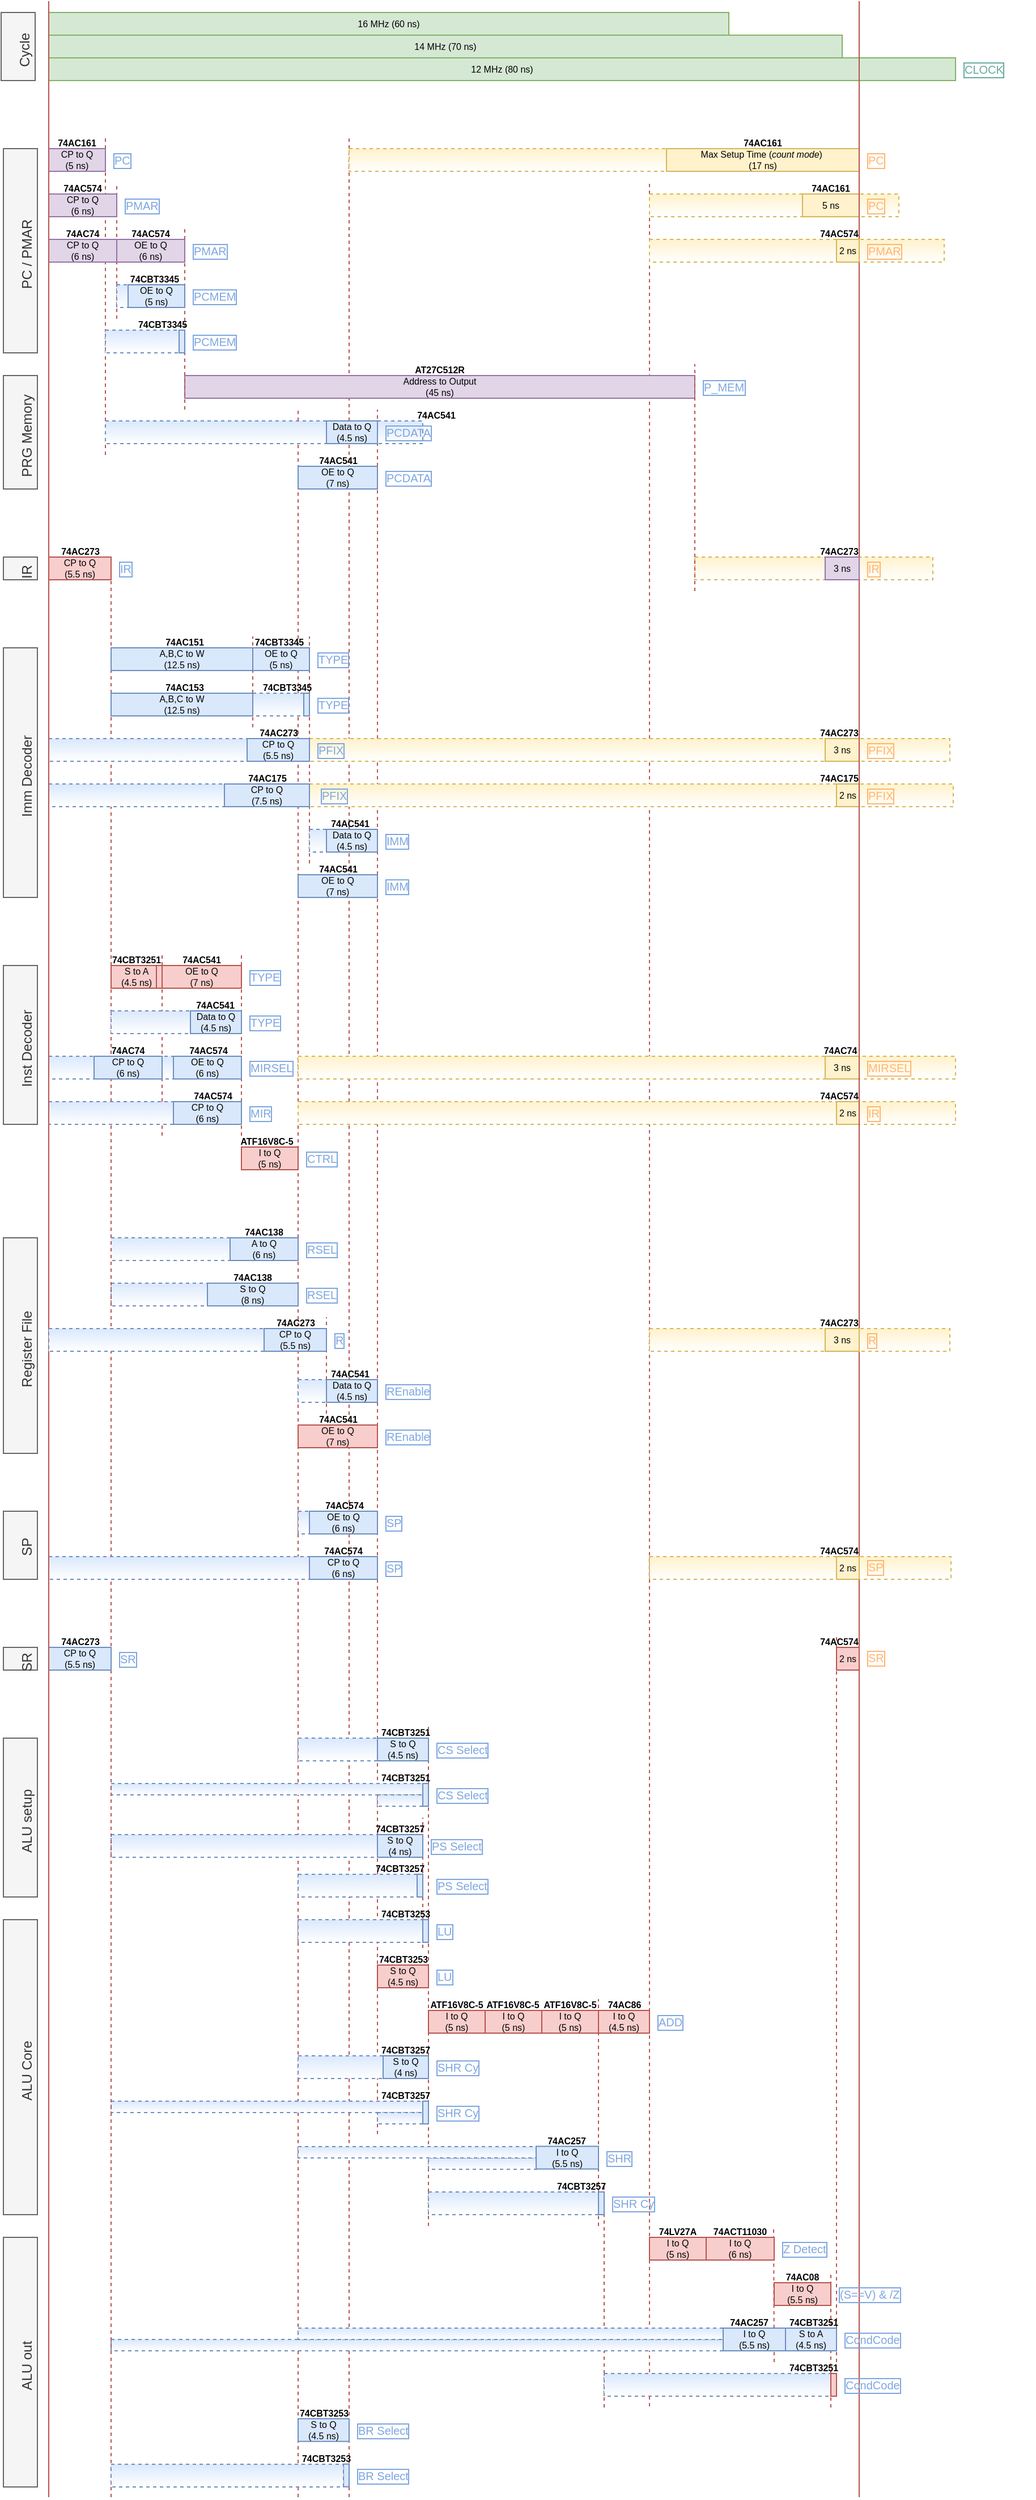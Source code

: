 <mxfile version="11.1.4" type="device"><diagram id="kUPsU9LW94Y-F11Bu8ka" name="Page-1"><mxGraphModel dx="1301" dy="1009" grid="1" gridSize="10" guides="1" tooltips="1" connect="1" arrows="1" fold="1" page="1" pageScale="1" pageWidth="2339" pageHeight="3300" math="0" shadow="0"><root><mxCell id="0"/><mxCell id="1" parent="0"/><mxCell id="6cEuk6emb8LEO9QMh4kD-66" value="" style="endArrow=none;html=1;fontSize=8;strokeWidth=1;fillColor=#f8cecc;strokeColor=#b85450;dashed=1;rounded=0;" parent="1" edge="1"><mxGeometry width="50" height="50" relative="1" as="geometry"><mxPoint x="815" y="2191" as="sourcePoint"/><mxPoint x="815" y="1551" as="targetPoint"/></mxGeometry></mxCell><mxCell id="FqM8CggQoX1kMbT1wzay-10" value="" style="rounded=0;whiteSpace=wrap;html=1;verticalAlign=middle;align=center;horizontal=1;fontSize=8;fillColor=#dae8fc;strokeColor=#6c8ebf;dashed=1;gradientColor=#ffffff;" vertex="1" parent="1"><mxGeometry x="175" y="1240" width="115" height="20" as="geometry"/></mxCell><mxCell id="6cEuk6emb8LEO9QMh4kD-119" value="" style="endArrow=none;html=1;fontSize=8;strokeWidth=1;fillColor=#f8cecc;strokeColor=#b85450;dashed=1;rounded=0;shadow=0;" parent="1" edge="1"><mxGeometry width="50" height="50" relative="1" as="geometry"><mxPoint x="170" y="510" as="sourcePoint"/><mxPoint x="170" y="230" as="targetPoint"/></mxGeometry></mxCell><mxCell id="6cEuk6emb8LEO9QMh4kD-120" value="" style="endArrow=none;html=1;fontSize=8;strokeWidth=1;fillColor=#f8cecc;strokeColor=#b85450;dashed=1;rounded=0;" parent="1" edge="1"><mxGeometry width="50" height="50" relative="1" as="geometry"><mxPoint x="180" y="390" as="sourcePoint"/><mxPoint x="180" y="270" as="targetPoint"/></mxGeometry></mxCell><mxCell id="D-Tj3wQJtOweeGrI1jvQ-80" value="" style="endArrow=none;html=1;fontSize=8;strokeWidth=1;fillColor=#f8cecc;strokeColor=#b85450;dashed=1;rounded=0;" parent="1" edge="1"><mxGeometry width="50" height="50" relative="1" as="geometry"><mxPoint x="340" y="2310" as="sourcePoint"/><mxPoint x="340" y="470" as="targetPoint"/></mxGeometry></mxCell><mxCell id="6cEuk6emb8LEO9QMh4kD-100" value="" style="endArrow=none;html=1;fontSize=8;strokeWidth=1;fillColor=#f8cecc;strokeColor=#b85450;dashed=1;rounded=0;" parent="1" edge="1"><mxGeometry width="50" height="50" relative="1" as="geometry"><mxPoint x="385" y="2310" as="sourcePoint"/><mxPoint x="385" y="230" as="targetPoint"/></mxGeometry></mxCell><mxCell id="6cEuk6emb8LEO9QMh4kD-110" value="" style="rounded=0;whiteSpace=wrap;html=1;verticalAlign=middle;align=center;horizontal=1;fontSize=8;fillColor=#dae8fc;strokeColor=#6c8ebf;dashed=1;gradientColor=#ffffff;" parent="1" vertex="1"><mxGeometry x="170" y="400" width="70" height="20" as="geometry"/></mxCell><mxCell id="6cEuk6emb8LEO9QMh4kD-121" value="" style="rounded=0;whiteSpace=wrap;html=1;verticalAlign=middle;align=center;horizontal=1;fontSize=8;fillColor=#dae8fc;strokeColor=#6c8ebf;dashed=1;gradientColor=#ffffff;" parent="1" vertex="1"><mxGeometry x="180" y="360" width="20" height="20" as="geometry"/></mxCell><mxCell id="b5tJJFFRHOpgIupH2mIY-51" value="" style="endArrow=none;html=1;fontSize=8;strokeWidth=1;fillColor=#f8cecc;strokeColor=#b85450;dashed=1;rounded=0;" parent="1" edge="1"><mxGeometry width="50" height="50" relative="1" as="geometry"><mxPoint x="650" y="2230" as="sourcePoint"/><mxPoint x="650" y="270" as="targetPoint"/></mxGeometry></mxCell><mxCell id="6cEuk6emb8LEO9QMh4kD-105" value="" style="rounded=0;whiteSpace=wrap;html=1;fillColor=#fff2cc;strokeColor=#d6b656;verticalAlign=middle;align=center;horizontal=1;fontSize=8;gradientColor=#ffffff;dashed=1;" parent="1" vertex="1"><mxGeometry x="690" y="600" width="210" height="20" as="geometry"/></mxCell><mxCell id="6cEuk6emb8LEO9QMh4kD-101" value="" style="rounded=0;whiteSpace=wrap;html=1;fillColor=#fff2cc;strokeColor=#d6b656;verticalAlign=middle;align=center;horizontal=1;fontSize=8;gradientColor=#ffffff;dashed=1;" parent="1" vertex="1"><mxGeometry x="385" y="240" width="375" height="20" as="geometry"/></mxCell><mxCell id="6cEuk6emb8LEO9QMh4kD-94" value="" style="rounded=0;whiteSpace=wrap;html=1;fillColor=#fff2cc;strokeColor=#d6b656;verticalAlign=middle;align=center;horizontal=1;fontSize=8;gradientColor=#ffffff;dashed=1;" parent="1" vertex="1"><mxGeometry x="650" y="280" width="220" height="20" as="geometry"/></mxCell><mxCell id="6cEuk6emb8LEO9QMh4kD-71" value="" style="rounded=0;whiteSpace=wrap;html=1;fillColor=#fff2cc;strokeColor=#d6b656;verticalAlign=middle;align=center;horizontal=1;fontSize=8;gradientColor=#ffffff;dashed=1;" parent="1" vertex="1"><mxGeometry x="650" y="1481" width="266" height="20" as="geometry"/></mxCell><mxCell id="6cEuk6emb8LEO9QMh4kD-70" value="" style="rounded=0;whiteSpace=wrap;html=1;fillColor=#fff2cc;strokeColor=#d6b656;verticalAlign=middle;align=center;horizontal=1;fontSize=8;gradientColor=#ffffff;dashed=1;" parent="1" vertex="1"><mxGeometry x="650" y="1280" width="265" height="20" as="geometry"/></mxCell><mxCell id="6cEuk6emb8LEO9QMh4kD-69" value="" style="endArrow=none;html=1;fontSize=8;strokeWidth=1;fillColor=#f8cecc;strokeColor=#b85450;dashed=1;rounded=0;" parent="1" edge="1"><mxGeometry width="50" height="50" relative="1" as="geometry"><mxPoint x="450" y="1826" as="sourcePoint"/><mxPoint x="450" y="1711" as="targetPoint"/></mxGeometry></mxCell><mxCell id="6cEuk6emb8LEO9QMh4kD-65" value="" style="endArrow=none;html=1;fontSize=8;strokeWidth=1;fillColor=#f8cecc;strokeColor=#b85450;dashed=1;rounded=0;" parent="1" edge="1"><mxGeometry width="50" height="50" relative="1" as="geometry"><mxPoint x="610" y="2231" as="sourcePoint"/><mxPoint x="610" y="2036" as="targetPoint"/></mxGeometry></mxCell><mxCell id="6cEuk6emb8LEO9QMh4kD-60" value="" style="endArrow=none;html=1;fontSize=8;strokeWidth=1;fillColor=#f8cecc;strokeColor=#b85450;dashed=1;rounded=0;" parent="1" edge="1"><mxGeometry width="50" height="50" relative="1" as="geometry"><mxPoint x="810" y="2231" as="sourcePoint"/><mxPoint x="810" y="2111" as="targetPoint"/></mxGeometry></mxCell><mxCell id="6cEuk6emb8LEO9QMh4kD-64" value="" style="rounded=0;whiteSpace=wrap;html=1;verticalAlign=middle;align=center;horizontal=1;fontSize=8;fillColor=#dae8fc;strokeColor=#6c8ebf;dashed=1;gradientColor=#ffffff;" parent="1" vertex="1"><mxGeometry x="610" y="2201" width="200" height="20" as="geometry"/></mxCell><mxCell id="b5tJJFFRHOpgIupH2mIY-13" value="" style="endArrow=none;html=1;fontSize=8;strokeWidth=1;fillColor=#f8cecc;strokeColor=#b85450;dashed=1;rounded=0;" parent="1" edge="1"><mxGeometry width="50" height="50" relative="1" as="geometry"><mxPoint x="410" y="1990" as="sourcePoint"/><mxPoint x="410" y="470" as="targetPoint"/></mxGeometry></mxCell><mxCell id="6cEuk6emb8LEO9QMh4kD-59" value="" style="rounded=0;whiteSpace=wrap;html=1;verticalAlign=middle;align=center;horizontal=1;fontSize=8;fillColor=#dae8fc;strokeColor=#6c8ebf;dashed=1;gradientColor=#ffffff;" parent="1" vertex="1"><mxGeometry x="175" y="1726" width="265" height="20" as="geometry"/></mxCell><mxCell id="6cEuk6emb8LEO9QMh4kD-56" value="" style="rounded=0;whiteSpace=wrap;html=1;verticalAlign=middle;align=center;horizontal=1;fontSize=8;fillColor=#dae8fc;strokeColor=#6c8ebf;dashed=1;gradientColor=#ffffff;" parent="1" vertex="1"><mxGeometry x="340" y="1761" width="110" height="20" as="geometry"/></mxCell><mxCell id="6cEuk6emb8LEO9QMh4kD-46" value="" style="rounded=0;whiteSpace=wrap;html=1;verticalAlign=middle;align=center;horizontal=1;fontSize=8;fillColor=#dae8fc;strokeColor=#6c8ebf;dashed=1;gradientColor=#ffffff;" parent="1" vertex="1"><mxGeometry x="175" y="2171" width="625" height="10" as="geometry"/></mxCell><mxCell id="6cEuk6emb8LEO9QMh4kD-47" value="" style="rounded=0;whiteSpace=wrap;html=1;verticalAlign=middle;align=center;horizontal=1;fontSize=8;fillColor=#dae8fc;strokeColor=#6c8ebf;dashed=1;gradientColor=#ffffff;" parent="1" vertex="1"><mxGeometry x="340" y="2161" width="461" height="10" as="geometry"/></mxCell><mxCell id="6cEuk6emb8LEO9QMh4kD-40" value="" style="endArrow=none;html=1;fontSize=8;strokeWidth=1;fillColor=#f8cecc;strokeColor=#b85450;dashed=1;rounded=0;" parent="1" edge="1"><mxGeometry width="50" height="50" relative="1" as="geometry"><mxPoint x="760" y="2191" as="sourcePoint"/><mxPoint x="759.5" y="2071" as="targetPoint"/></mxGeometry></mxCell><mxCell id="6cEuk6emb8LEO9QMh4kD-26" value="" style="endArrow=none;html=1;fontSize=8;strokeWidth=1;fillColor=#f8cecc;strokeColor=#b85450;dashed=1;rounded=0;" parent="1" edge="1"><mxGeometry width="50" height="50" relative="1" as="geometry"><mxPoint x="605" y="2071" as="sourcePoint"/><mxPoint x="605" y="1871" as="targetPoint"/></mxGeometry></mxCell><mxCell id="b5tJJFFRHOpgIupH2mIY-44" value="" style="endArrow=none;html=1;fontSize=8;strokeWidth=1;fillColor=#f8cecc;strokeColor=#b85450;dashed=1;rounded=0;" parent="1" edge="1"><mxGeometry width="50" height="50" relative="1" as="geometry"><mxPoint x="455" y="2071" as="sourcePoint"/><mxPoint x="455" y="1631" as="targetPoint"/></mxGeometry></mxCell><mxCell id="6cEuk6emb8LEO9QMh4kD-28" value="" style="rounded=0;whiteSpace=wrap;html=1;verticalAlign=middle;align=center;horizontal=1;fontSize=8;fillColor=#dae8fc;strokeColor=#6c8ebf;dashed=1;gradientColor=#ffffff;" parent="1" vertex="1"><mxGeometry x="455" y="2011" width="97" height="10" as="geometry"/></mxCell><mxCell id="6cEuk6emb8LEO9QMh4kD-27" value="" style="rounded=0;whiteSpace=wrap;html=1;verticalAlign=middle;align=center;horizontal=1;fontSize=8;fillColor=#dae8fc;strokeColor=#6c8ebf;dashed=1;gradientColor=#ffffff;" parent="1" vertex="1"><mxGeometry x="340" y="2001" width="260" height="10" as="geometry"/></mxCell><mxCell id="6cEuk6emb8LEO9QMh4kD-25" value="" style="rounded=0;whiteSpace=wrap;html=1;verticalAlign=middle;align=center;horizontal=1;fontSize=8;fillColor=#dae8fc;strokeColor=#6c8ebf;dashed=1;gradientColor=#ffffff;" parent="1" vertex="1"><mxGeometry x="455" y="2041" width="155" height="20" as="geometry"/></mxCell><mxCell id="6cEuk6emb8LEO9QMh4kD-22" value="" style="rounded=0;whiteSpace=wrap;html=1;verticalAlign=middle;align=center;horizontal=1;fontSize=8;fillColor=#dae8fc;strokeColor=#6c8ebf;dashed=1;gradientColor=#ffffff;" parent="1" vertex="1"><mxGeometry x="340" y="1921" width="90" height="20" as="geometry"/></mxCell><mxCell id="6cEuk6emb8LEO9QMh4kD-17" value="" style="rounded=0;whiteSpace=wrap;html=1;verticalAlign=middle;align=center;horizontal=1;fontSize=8;fillColor=#dae8fc;strokeColor=#6c8ebf;dashed=1;gradientColor=#ffffff;" parent="1" vertex="1"><mxGeometry x="175" y="1961" width="275" height="10" as="geometry"/></mxCell><mxCell id="6cEuk6emb8LEO9QMh4kD-18" value="" style="rounded=0;whiteSpace=wrap;html=1;verticalAlign=middle;align=center;horizontal=1;fontSize=8;fillColor=#dae8fc;strokeColor=#6c8ebf;dashed=1;gradientColor=#ffffff;" parent="1" vertex="1"><mxGeometry x="410" y="1971" width="45" height="10" as="geometry"/></mxCell><mxCell id="b5tJJFFRHOpgIupH2mIY-31" value="" style="rounded=0;whiteSpace=wrap;html=1;verticalAlign=middle;align=center;horizontal=1;fontSize=8;fillColor=#dae8fc;strokeColor=#6c8ebf;dashed=1;gradientColor=#ffffff;" parent="1" vertex="1"><mxGeometry x="175" y="1681" width="275" height="10" as="geometry"/></mxCell><mxCell id="6cEuk6emb8LEO9QMh4kD-8" value="" style="rounded=0;whiteSpace=wrap;html=1;verticalAlign=middle;align=center;horizontal=1;fontSize=8;fillColor=#dae8fc;strokeColor=#6c8ebf;dashed=1;gradientColor=#ffffff;" parent="1" vertex="1"><mxGeometry x="410" y="1691" width="45" height="10" as="geometry"/></mxCell><mxCell id="6cEuk6emb8LEO9QMh4kD-7" value="" style="rounded=0;whiteSpace=wrap;html=1;verticalAlign=middle;align=center;horizontal=1;fontSize=8;fillColor=#dae8fc;strokeColor=#6c8ebf;dashed=1;gradientColor=#ffffff;" parent="1" vertex="1"><mxGeometry x="340" y="1641" width="100" height="20" as="geometry"/></mxCell><mxCell id="b5tJJFFRHOpgIupH2mIY-37" value="" style="rounded=0;whiteSpace=wrap;html=1;verticalAlign=middle;align=center;horizontal=1;fontSize=8;fillColor=#dae8fc;strokeColor=#6c8ebf;dashed=1;gradientColor=#ffffff;" parent="1" vertex="1"><mxGeometry x="340" y="1801" width="110" height="20" as="geometry"/></mxCell><mxCell id="b5tJJFFRHOpgIupH2mIY-19" value="" style="rounded=0;whiteSpace=wrap;html=1;verticalAlign=middle;align=center;horizontal=1;fontSize=8;fillColor=#dae8fc;strokeColor=#6c8ebf;dashed=1;gradientColor=#ffffff;" parent="1" vertex="1"><mxGeometry x="340" y="1441" width="50" height="20" as="geometry"/></mxCell><mxCell id="D-Tj3wQJtOweeGrI1jvQ-63" value="" style="endArrow=none;html=1;fontSize=8;strokeWidth=1;fillColor=#f8cecc;strokeColor=#b85450;dashed=1;rounded=0;" parent="1" edge="1"><mxGeometry width="50" height="50" relative="1" as="geometry"><mxPoint x="350" y="870" as="sourcePoint"/><mxPoint x="350" y="670" as="targetPoint"/></mxGeometry></mxCell><mxCell id="D-Tj3wQJtOweeGrI1jvQ-119" value="" style="rounded=0;whiteSpace=wrap;html=1;verticalAlign=middle;align=center;horizontal=1;fontSize=8;fillColor=#dae8fc;strokeColor=#6c8ebf;dashed=1;gradientColor=#ffffff;" parent="1" vertex="1"><mxGeometry x="350" y="840" width="50" height="20" as="geometry"/></mxCell><mxCell id="D-Tj3wQJtOweeGrI1jvQ-101" value="" style="endArrow=none;html=1;fontSize=8;strokeWidth=1;fillColor=#f8cecc;strokeColor=#b85450;dashed=1;rounded=0;" parent="1" edge="1"><mxGeometry width="50" height="50" relative="1" as="geometry"><mxPoint x="365" y="1355" as="sourcePoint"/><mxPoint x="365" y="1270" as="targetPoint"/></mxGeometry></mxCell><mxCell id="D-Tj3wQJtOweeGrI1jvQ-95" value="" style="rounded=0;whiteSpace=wrap;html=1;verticalAlign=middle;align=center;horizontal=1;fontSize=8;fillColor=#dae8fc;strokeColor=#6c8ebf;dashed=1;gradientColor=#ffffff;" parent="1" vertex="1"><mxGeometry x="175" y="1200" width="115" height="20" as="geometry"/></mxCell><mxCell id="D-Tj3wQJtOweeGrI1jvQ-29" value="" style="endArrow=none;html=1;fontSize=8;strokeWidth=1;fillColor=#f8cecc;strokeColor=#b85450;dashed=1;rounded=0;" parent="1" edge="1"><mxGeometry width="50" height="50" relative="1" as="geometry"><mxPoint x="175" y="2310" as="sourcePoint"/><mxPoint x="175" y="610" as="targetPoint"/></mxGeometry></mxCell><mxCell id="D-Tj3wQJtOweeGrI1jvQ-79" value="" style="rounded=0;whiteSpace=wrap;html=1;verticalAlign=middle;align=center;horizontal=1;fontSize=8;fillColor=#dae8fc;strokeColor=#6c8ebf;dashed=1;gradientColor=#ffffff;" parent="1" vertex="1"><mxGeometry x="210" y="1040" width="40" height="20" as="geometry"/></mxCell><mxCell id="D-Tj3wQJtOweeGrI1jvQ-78" value="" style="endArrow=none;html=1;fontSize=8;strokeWidth=1;fillColor=#f8cecc;strokeColor=#b85450;dashed=1;rounded=0;" parent="1" edge="1"><mxGeometry width="50" height="50" relative="1" as="geometry"><mxPoint x="220" y="1110" as="sourcePoint"/><mxPoint x="220" y="950.0" as="targetPoint"/></mxGeometry></mxCell><mxCell id="D-Tj3wQJtOweeGrI1jvQ-57" value="" style="rounded=0;whiteSpace=wrap;html=1;verticalAlign=middle;align=center;horizontal=1;fontSize=8;fillColor=#dae8fc;strokeColor=#6c8ebf;dashed=1;gradientColor=#ffffff;" parent="1" vertex="1"><mxGeometry x="175" y="1000" width="75" height="20" as="geometry"/></mxCell><mxCell id="D-Tj3wQJtOweeGrI1jvQ-75" value="" style="endArrow=none;html=1;fontSize=8;strokeWidth=1;fillColor=#f8cecc;strokeColor=#b85450;dashed=1;rounded=0;" parent="1" edge="1"><mxGeometry width="50" height="50" relative="1" as="geometry"><mxPoint x="290" y="1110" as="sourcePoint"/><mxPoint x="290" y="950.0" as="targetPoint"/></mxGeometry></mxCell><mxCell id="D-Tj3wQJtOweeGrI1jvQ-72" value="" style="rounded=0;whiteSpace=wrap;html=1;verticalAlign=middle;align=center;horizontal=1;fontSize=8;fillColor=#dae8fc;strokeColor=#6c8ebf;dashed=1;gradientColor=#ffffff;" parent="1" vertex="1"><mxGeometry x="120" y="1040" width="50" height="20" as="geometry"/></mxCell><mxCell id="D-Tj3wQJtOweeGrI1jvQ-67" value="" style="rounded=0;whiteSpace=wrap;html=1;fillColor=#fff2cc;strokeColor=#d6b656;verticalAlign=middle;align=center;horizontal=1;fontSize=8;gradientColor=#ffffff;dashed=1;" parent="1" vertex="1"><mxGeometry x="350" y="800" width="568" height="20" as="geometry"/></mxCell><mxCell id="D-Tj3wQJtOweeGrI1jvQ-66" value="" style="rounded=0;whiteSpace=wrap;html=1;fillColor=#fff2cc;strokeColor=#d6b656;verticalAlign=middle;align=center;horizontal=1;fontSize=8;gradientColor=#ffffff;dashed=1;" parent="1" vertex="1"><mxGeometry x="350" y="760" width="565" height="20" as="geometry"/></mxCell><mxCell id="D-Tj3wQJtOweeGrI1jvQ-62" value="" style="rounded=0;whiteSpace=wrap;html=1;verticalAlign=middle;align=center;horizontal=1;fontSize=8;fillColor=#dae8fc;strokeColor=#6c8ebf;dashed=1;gradientColor=#ffffff;" parent="1" vertex="1"><mxGeometry x="120" y="1080" width="120" height="20" as="geometry"/></mxCell><mxCell id="D-Tj3wQJtOweeGrI1jvQ-40" value="" style="endArrow=none;html=1;fontSize=8;strokeWidth=1;fillColor=#f8cecc;strokeColor=#b85450;dashed=1;rounded=0;" parent="1" edge="1"><mxGeometry width="50" height="50" relative="1" as="geometry"><mxPoint x="300" y="750" as="sourcePoint"/><mxPoint x="300" y="670" as="targetPoint"/></mxGeometry></mxCell><mxCell id="D-Tj3wQJtOweeGrI1jvQ-47" value="" style="rounded=0;whiteSpace=wrap;html=1;verticalAlign=middle;align=center;horizontal=1;fontSize=8;fillColor=#dae8fc;strokeColor=#6c8ebf;dashed=1;gradientColor=#ffffff;" parent="1" vertex="1"><mxGeometry x="300" y="720" width="50" height="20" as="geometry"/></mxCell><mxCell id="D-Tj3wQJtOweeGrI1jvQ-43" value="" style="rounded=0;whiteSpace=wrap;html=1;verticalAlign=middle;align=center;horizontal=1;fontSize=8;fillColor=#dae8fc;strokeColor=#6c8ebf;dashed=1;gradientColor=#ffffff;" parent="1" vertex="1"><mxGeometry x="120" y="800" width="170" height="20" as="geometry"/></mxCell><mxCell id="D-Tj3wQJtOweeGrI1jvQ-41" value="" style="rounded=0;whiteSpace=wrap;html=1;verticalAlign=middle;align=center;horizontal=1;fontSize=8;fillColor=#dae8fc;strokeColor=#6c8ebf;dashed=1;gradientColor=#ffffff;" parent="1" vertex="1"><mxGeometry x="120" y="760" width="190" height="20" as="geometry"/></mxCell><mxCell id="D-Tj3wQJtOweeGrI1jvQ-2" value="&lt;font style=&quot;font-size: 8px&quot;&gt;CP to Q&lt;br&gt;(5 ns)&lt;/font&gt;" style="rounded=0;whiteSpace=wrap;html=1;fillColor=#e1d5e7;strokeColor=#9673a6;verticalAlign=middle;align=center;horizontal=1;fontSize=8;" parent="1" vertex="1"><mxGeometry x="120" y="240" width="50" height="20" as="geometry"/></mxCell><mxCell id="D-Tj3wQJtOweeGrI1jvQ-4" value="&lt;span style=&quot;font-size: 8px&quot;&gt;Address to Output&lt;br&gt;(45 ns)&lt;/span&gt;" style="rounded=0;whiteSpace=wrap;html=1;fillColor=#e1d5e7;strokeColor=#9673a6;verticalAlign=middle;align=center;fontSize=8;" parent="1" vertex="1"><mxGeometry x="240" y="440" width="450" height="20" as="geometry"/></mxCell><mxCell id="D-Tj3wQJtOweeGrI1jvQ-5" value="16 MHz (60&amp;nbsp;ns)" style="rounded=0;whiteSpace=wrap;html=1;align=center;fillColor=#d5e8d4;strokeColor=#82b366;fontSize=8;fontStyle=0" parent="1" vertex="1"><mxGeometry x="120" y="120" width="600" height="20" as="geometry"/></mxCell><mxCell id="D-Tj3wQJtOweeGrI1jvQ-7" value="74AC161" style="text;html=1;strokeColor=none;fillColor=none;align=center;verticalAlign=middle;whiteSpace=wrap;rounded=0;fontSize=8;fontStyle=1" parent="1" vertex="1"><mxGeometry x="120" y="230" width="50" height="10" as="geometry"/></mxCell><mxCell id="D-Tj3wQJtOweeGrI1jvQ-8" value="AT27C512R" style="text;html=1;strokeColor=none;fillColor=none;align=center;verticalAlign=middle;whiteSpace=wrap;rounded=0;fontSize=8;fontStyle=1" parent="1" vertex="1"><mxGeometry x="240" y="430" width="450" height="10" as="geometry"/></mxCell><mxCell id="D-Tj3wQJtOweeGrI1jvQ-9" value="&lt;font style=&quot;font-size: 8px&quot;&gt;Max Setup Time (&lt;i&gt;count mode&lt;/i&gt;)&amp;nbsp;&lt;br&gt;(17 ns)&lt;/font&gt;" style="rounded=0;whiteSpace=wrap;html=1;fillColor=#fff2cc;strokeColor=#d6b656;verticalAlign=middle;align=center;horizontal=1;fontSize=8;" parent="1" vertex="1"><mxGeometry x="665" y="240" width="170" height="20" as="geometry"/></mxCell><mxCell id="D-Tj3wQJtOweeGrI1jvQ-10" value="74AC161" style="text;html=1;strokeColor=none;fillColor=none;align=center;verticalAlign=middle;whiteSpace=wrap;rounded=0;fontSize=8;fontStyle=1" parent="1" vertex="1"><mxGeometry x="665" y="230" width="170" height="10" as="geometry"/></mxCell><mxCell id="D-Tj3wQJtOweeGrI1jvQ-13" value="74AC273" style="text;html=1;strokeColor=none;fillColor=none;align=center;verticalAlign=middle;whiteSpace=wrap;rounded=0;fontSize=8;fontStyle=1" parent="1" vertex="1"><mxGeometry x="122.5" y="590" width="50" height="10" as="geometry"/></mxCell><mxCell id="D-Tj3wQJtOweeGrI1jvQ-14" value="&lt;font style=&quot;font-size: 8px&quot;&gt;CP to Q&lt;br&gt;(5.5 ns)&lt;/font&gt;" style="rounded=0;whiteSpace=wrap;html=1;fillColor=#f8cecc;strokeColor=#b85450;verticalAlign=middle;align=center;horizontal=1;fontSize=8;" parent="1" vertex="1"><mxGeometry x="120" y="600" width="55" height="20" as="geometry"/></mxCell><mxCell id="D-Tj3wQJtOweeGrI1jvQ-20" value="&lt;font style=&quot;font-size: 8px&quot;&gt;A,B,C to W&lt;br&gt;(12.5&amp;nbsp;ns)&lt;/font&gt;" style="rounded=0;whiteSpace=wrap;html=1;fillColor=#dae8fc;strokeColor=#6c8ebf;verticalAlign=middle;align=center;horizontal=1;fontSize=8;" parent="1" vertex="1"><mxGeometry x="175" y="680" width="125" height="20" as="geometry"/></mxCell><mxCell id="D-Tj3wQJtOweeGrI1jvQ-21" value="74AC151" style="text;html=1;strokeColor=none;fillColor=none;align=center;verticalAlign=middle;whiteSpace=wrap;rounded=0;fontSize=8;fontStyle=1" parent="1" vertex="1"><mxGeometry x="200" y="670" width="80" height="10" as="geometry"/></mxCell><mxCell id="D-Tj3wQJtOweeGrI1jvQ-22" value="&lt;font style=&quot;font-size: 8px&quot;&gt;OE to Q&lt;br&gt;(5 ns)&lt;/font&gt;" style="rounded=0;whiteSpace=wrap;html=1;fillColor=#dae8fc;strokeColor=#6c8ebf;verticalAlign=middle;align=center;horizontal=1;fontSize=8;" parent="1" vertex="1"><mxGeometry x="300" y="680" width="50" height="20" as="geometry"/></mxCell><mxCell id="D-Tj3wQJtOweeGrI1jvQ-23" value="74CBT3345" style="text;html=1;strokeColor=none;fillColor=none;align=center;verticalAlign=middle;whiteSpace=wrap;rounded=0;fontSize=8;fontStyle=1" parent="1" vertex="1"><mxGeometry x="300" y="670" width="47" height="10" as="geometry"/></mxCell><mxCell id="D-Tj3wQJtOweeGrI1jvQ-24" value="74AC541" style="text;html=1;strokeColor=none;fillColor=none;align=center;verticalAlign=middle;whiteSpace=wrap;rounded=0;fontSize=8;fontStyle=1" parent="1" vertex="1"><mxGeometry x="365" y="830" width="42" height="10" as="geometry"/></mxCell><mxCell id="D-Tj3wQJtOweeGrI1jvQ-25" value="&lt;font style=&quot;font-size: 8px&quot;&gt;OE to Q&lt;br&gt;(7 ns)&lt;/font&gt;" style="rounded=0;whiteSpace=wrap;html=1;fillColor=#dae8fc;strokeColor=#6c8ebf;verticalAlign=middle;align=center;horizontal=1;fontSize=8;" parent="1" vertex="1"><mxGeometry x="340" y="880" width="70" height="20" as="geometry"/></mxCell><mxCell id="D-Tj3wQJtOweeGrI1jvQ-26" value="&lt;font style=&quot;font-size: 8px&quot;&gt;Data to Q&lt;br&gt;(4.5&amp;nbsp;ns)&lt;/font&gt;" style="rounded=0;whiteSpace=wrap;html=1;fillColor=#dae8fc;strokeColor=#6c8ebf;verticalAlign=middle;align=center;horizontal=1;fontSize=8;" parent="1" vertex="1"><mxGeometry x="365" y="840" width="45" height="20" as="geometry"/></mxCell><mxCell id="D-Tj3wQJtOweeGrI1jvQ-28" value="&lt;font style=&quot;font-size: 8px&quot;&gt;CP to Q&lt;br&gt;(5.5 ns)&lt;/font&gt;" style="rounded=0;whiteSpace=wrap;html=1;fillColor=#dae8fc;strokeColor=#6c8ebf;verticalAlign=middle;align=center;horizontal=1;fontSize=8;" parent="1" vertex="1"><mxGeometry x="295" y="760" width="55" height="20" as="geometry"/></mxCell><mxCell id="D-Tj3wQJtOweeGrI1jvQ-30" value="74AC273" style="text;html=1;strokeColor=none;fillColor=none;align=center;verticalAlign=middle;whiteSpace=wrap;rounded=0;fontSize=8;fontStyle=1;labelBackgroundColor=none;" parent="1" vertex="1"><mxGeometry x="300.5" y="750" width="44" height="10" as="geometry"/></mxCell><mxCell id="D-Tj3wQJtOweeGrI1jvQ-33" value="&lt;font style=&quot;font-size: 8px&quot;&gt;CP to Q&lt;br&gt;(7.5 ns)&lt;/font&gt;" style="rounded=0;whiteSpace=wrap;html=1;fillColor=#dae8fc;strokeColor=#6c8ebf;verticalAlign=middle;align=center;horizontal=1;fontSize=8;" parent="1" vertex="1"><mxGeometry x="275" y="800" width="75" height="20" as="geometry"/></mxCell><mxCell id="D-Tj3wQJtOweeGrI1jvQ-34" value="74AC175" style="text;html=1;strokeColor=none;fillColor=none;align=center;verticalAlign=middle;whiteSpace=wrap;rounded=0;fontSize=8;fontStyle=1" parent="1" vertex="1"><mxGeometry x="290.5" y="790" width="44" height="10" as="geometry"/></mxCell><mxCell id="D-Tj3wQJtOweeGrI1jvQ-38" value="&lt;font style=&quot;font-size: 8px&quot;&gt;A,B,C to W&lt;br&gt;(12.5&amp;nbsp;ns)&lt;/font&gt;" style="rounded=0;whiteSpace=wrap;html=1;fillColor=#dae8fc;strokeColor=#6c8ebf;verticalAlign=middle;align=center;horizontal=1;fontSize=8;" parent="1" vertex="1"><mxGeometry x="175" y="720" width="125" height="20" as="geometry"/></mxCell><mxCell id="D-Tj3wQJtOweeGrI1jvQ-39" value="74AC153" style="text;html=1;strokeColor=none;fillColor=none;align=center;verticalAlign=middle;whiteSpace=wrap;rounded=0;fontSize=8;fontStyle=1" parent="1" vertex="1"><mxGeometry x="200" y="710" width="80" height="10" as="geometry"/></mxCell><mxCell id="D-Tj3wQJtOweeGrI1jvQ-44" value="Imm Decoder" style="rounded=0;whiteSpace=wrap;html=1;strokeColor=#666666;fontSize=12;align=center;spacingRight=6;fillColor=#f5f5f5;fontColor=#333333;horizontal=0;verticalAlign=bottom;" parent="1" vertex="1"><mxGeometry x="80" y="680" width="30" height="220" as="geometry"/></mxCell><mxCell id="D-Tj3wQJtOweeGrI1jvQ-45" value="IR" style="rounded=0;whiteSpace=wrap;html=1;strokeColor=#666666;fontSize=12;align=center;spacingRight=6;fillColor=#f5f5f5;fontColor=#333333;horizontal=0;verticalAlign=bottom;" parent="1" vertex="1"><mxGeometry x="80" y="600" width="30" height="20" as="geometry"/></mxCell><mxCell id="D-Tj3wQJtOweeGrI1jvQ-46" value="" style="rounded=0;whiteSpace=wrap;html=1;fillColor=#dae8fc;strokeColor=#6c8ebf;verticalAlign=middle;align=center;horizontal=1;fontSize=8;" parent="1" vertex="1"><mxGeometry x="345" y="720" width="5" height="20" as="geometry"/></mxCell><mxCell id="D-Tj3wQJtOweeGrI1jvQ-48" value="74CBT3345" style="text;html=1;strokeColor=none;fillColor=none;align=center;verticalAlign=middle;whiteSpace=wrap;rounded=0;fontSize=8;fontStyle=1" parent="1" vertex="1"><mxGeometry x="312.5" y="710" width="35" height="10" as="geometry"/></mxCell><mxCell id="D-Tj3wQJtOweeGrI1jvQ-49" value="74AC541" style="text;html=1;strokeColor=none;fillColor=none;align=center;verticalAlign=middle;whiteSpace=wrap;rounded=0;fontSize=8;fontStyle=1" parent="1" vertex="1"><mxGeometry x="342.5" y="870" width="65" height="10" as="geometry"/></mxCell><mxCell id="D-Tj3wQJtOweeGrI1jvQ-50" value="Inst Decoder" style="rounded=0;whiteSpace=wrap;html=1;strokeColor=#666666;fontSize=12;align=center;spacingRight=6;fillColor=#f5f5f5;fontColor=#333333;horizontal=0;verticalAlign=bottom;" parent="1" vertex="1"><mxGeometry x="80" y="960" width="30" height="140" as="geometry"/></mxCell><mxCell id="D-Tj3wQJtOweeGrI1jvQ-51" value="&lt;font style=&quot;font-size: 8px&quot;&gt;S to A&lt;br&gt;(4.5 ns)&lt;/font&gt;" style="rounded=0;whiteSpace=wrap;html=1;fillColor=#f8cecc;strokeColor=#b85450;verticalAlign=middle;align=center;horizontal=1;fontSize=8;" parent="1" vertex="1"><mxGeometry x="175" y="960" width="45" height="20" as="geometry"/></mxCell><mxCell id="D-Tj3wQJtOweeGrI1jvQ-52" value="74CBT3251" style="text;html=1;strokeColor=none;fillColor=none;align=center;verticalAlign=middle;whiteSpace=wrap;rounded=0;fontSize=8;fontStyle=1" parent="1" vertex="1"><mxGeometry x="175" y="950" width="45" height="10" as="geometry"/></mxCell><mxCell id="D-Tj3wQJtOweeGrI1jvQ-53" value="74AC541" style="text;html=1;strokeColor=none;fillColor=none;align=center;verticalAlign=middle;whiteSpace=wrap;rounded=0;fontSize=8;fontStyle=1" parent="1" vertex="1"><mxGeometry x="220" y="950" width="70" height="10" as="geometry"/></mxCell><mxCell id="D-Tj3wQJtOweeGrI1jvQ-54" value="&lt;font style=&quot;font-size: 8px&quot;&gt;OE to Q&lt;br&gt;(7 ns)&lt;/font&gt;" style="rounded=0;whiteSpace=wrap;html=1;fillColor=#f8cecc;strokeColor=#b85450;verticalAlign=middle;align=center;horizontal=1;fontSize=8;" parent="1" vertex="1"><mxGeometry x="220" y="960" width="70" height="20" as="geometry"/></mxCell><mxCell id="D-Tj3wQJtOweeGrI1jvQ-55" value="&lt;font style=&quot;font-size: 8px&quot;&gt;Data to Q&lt;br&gt;(4.5 ns)&lt;/font&gt;" style="rounded=0;whiteSpace=wrap;html=1;fillColor=#dae8fc;strokeColor=#6c8ebf;verticalAlign=middle;align=center;horizontal=1;fontSize=8;" parent="1" vertex="1"><mxGeometry x="245" y="1000" width="45" height="20" as="geometry"/></mxCell><mxCell id="D-Tj3wQJtOweeGrI1jvQ-56" value="74AC541" style="text;html=1;strokeColor=none;fillColor=none;align=center;verticalAlign=middle;whiteSpace=wrap;rounded=0;fontSize=8;fontStyle=1" parent="1" vertex="1"><mxGeometry x="247" y="990" width="40" height="10" as="geometry"/></mxCell><mxCell id="D-Tj3wQJtOweeGrI1jvQ-60" value="&lt;font style=&quot;font-size: 8px&quot;&gt;CP to Q&lt;br&gt;(6 ns)&lt;/font&gt;" style="rounded=0;whiteSpace=wrap;html=1;fillColor=#dae8fc;strokeColor=#6c8ebf;verticalAlign=middle;align=center;horizontal=1;fontSize=8;" parent="1" vertex="1"><mxGeometry x="230" y="1080" width="60" height="20" as="geometry"/></mxCell><mxCell id="D-Tj3wQJtOweeGrI1jvQ-61" value="74AC574" style="text;html=1;strokeColor=none;fillColor=none;align=center;verticalAlign=middle;whiteSpace=wrap;rounded=0;fontSize=8;fontStyle=1" parent="1" vertex="1"><mxGeometry x="235" y="1070" width="60" height="10" as="geometry"/></mxCell><mxCell id="D-Tj3wQJtOweeGrI1jvQ-64" value="3 ns" style="rounded=0;whiteSpace=wrap;html=1;fillColor=#fff2cc;strokeColor=#d6b656;verticalAlign=middle;align=center;horizontal=1;fontSize=8;" parent="1" vertex="1"><mxGeometry x="805" y="760" width="30" height="20" as="geometry"/></mxCell><mxCell id="D-Tj3wQJtOweeGrI1jvQ-65" value="2 ns" style="rounded=0;whiteSpace=wrap;html=1;fillColor=#fff2cc;strokeColor=#d6b656;verticalAlign=middle;align=center;horizontal=1;fontSize=8;" parent="1" vertex="1"><mxGeometry x="815" y="800" width="20" height="20" as="geometry"/></mxCell><mxCell id="D-Tj3wQJtOweeGrI1jvQ-68" value="74AC273" style="text;html=1;strokeColor=none;fillColor=none;align=center;verticalAlign=middle;whiteSpace=wrap;rounded=0;fontSize=8;fontStyle=1;labelBackgroundColor=none;" parent="1" vertex="1"><mxGeometry x="805" y="750" width="25" height="10" as="geometry"/></mxCell><mxCell id="D-Tj3wQJtOweeGrI1jvQ-69" value="74AC175" style="text;html=1;strokeColor=none;fillColor=none;align=center;verticalAlign=middle;whiteSpace=wrap;rounded=0;fontSize=8;fontStyle=1" parent="1" vertex="1"><mxGeometry x="805" y="790" width="25" height="10" as="geometry"/></mxCell><mxCell id="D-Tj3wQJtOweeGrI1jvQ-70" value="&lt;font style=&quot;font-size: 8px&quot;&gt;CP to Q&lt;br&gt;(6 ns)&lt;/font&gt;" style="rounded=0;whiteSpace=wrap;html=1;fillColor=#dae8fc;strokeColor=#6c8ebf;verticalAlign=middle;align=center;horizontal=1;fontSize=8;" parent="1" vertex="1"><mxGeometry x="160" y="1040" width="60" height="20" as="geometry"/></mxCell><mxCell id="D-Tj3wQJtOweeGrI1jvQ-71" value="74AC74" style="text;html=1;strokeColor=none;fillColor=none;align=center;verticalAlign=middle;whiteSpace=wrap;rounded=0;fontSize=8;fontStyle=1" parent="1" vertex="1"><mxGeometry x="160" y="1030" width="60" height="10" as="geometry"/></mxCell><mxCell id="D-Tj3wQJtOweeGrI1jvQ-73" value="&lt;font style=&quot;font-size: 8px&quot;&gt;I to Q&lt;br&gt;(5 ns)&lt;/font&gt;" style="rounded=0;whiteSpace=wrap;html=1;fillColor=#f8cecc;strokeColor=#b85450;verticalAlign=middle;align=center;horizontal=1;fontSize=8;" parent="1" vertex="1"><mxGeometry x="290" y="1120" width="50" height="20" as="geometry"/></mxCell><mxCell id="D-Tj3wQJtOweeGrI1jvQ-74" value="ATF16V8C-5" style="text;html=1;strokeColor=none;fillColor=none;align=center;verticalAlign=middle;whiteSpace=wrap;rounded=0;fontSize=8;fontStyle=1" parent="1" vertex="1"><mxGeometry x="285" y="1110" width="55" height="10" as="geometry"/></mxCell><mxCell id="D-Tj3wQJtOweeGrI1jvQ-76" value="&lt;font style=&quot;font-size: 8px&quot;&gt;OE to Q&lt;br&gt;(6 ns)&lt;/font&gt;" style="rounded=0;whiteSpace=wrap;html=1;fillColor=#dae8fc;strokeColor=#6c8ebf;verticalAlign=middle;align=center;horizontal=1;fontSize=8;" parent="1" vertex="1"><mxGeometry x="230" y="1040" width="60" height="20" as="geometry"/></mxCell><mxCell id="D-Tj3wQJtOweeGrI1jvQ-77" value="74AC574" style="text;html=1;strokeColor=none;fillColor=none;align=center;verticalAlign=middle;whiteSpace=wrap;rounded=0;fontSize=8;fontStyle=1" parent="1" vertex="1"><mxGeometry x="230.5" y="1030" width="60" height="10" as="geometry"/></mxCell><mxCell id="D-Tj3wQJtOweeGrI1jvQ-81" value="" style="rounded=0;whiteSpace=wrap;html=1;fillColor=#fff2cc;strokeColor=#d6b656;verticalAlign=middle;align=center;horizontal=1;fontSize=8;gradientColor=#ffffff;dashed=1;" parent="1" vertex="1"><mxGeometry x="340" y="1080" width="580" height="20" as="geometry"/></mxCell><mxCell id="D-Tj3wQJtOweeGrI1jvQ-82" value="" style="rounded=0;whiteSpace=wrap;html=1;fillColor=#fff2cc;strokeColor=#d6b656;verticalAlign=middle;align=center;horizontal=1;fontSize=8;gradientColor=#ffffff;dashed=1;" parent="1" vertex="1"><mxGeometry x="340" y="1040" width="580" height="20" as="geometry"/></mxCell><mxCell id="D-Tj3wQJtOweeGrI1jvQ-83" value="3 ns" style="rounded=0;whiteSpace=wrap;html=1;fillColor=#fff2cc;strokeColor=#d6b656;verticalAlign=middle;align=center;horizontal=1;fontSize=8;" parent="1" vertex="1"><mxGeometry x="805" y="1040" width="30" height="20" as="geometry"/></mxCell><mxCell id="D-Tj3wQJtOweeGrI1jvQ-84" value="2 ns" style="rounded=0;whiteSpace=wrap;html=1;fillColor=#fff2cc;strokeColor=#d6b656;verticalAlign=middle;align=center;horizontal=1;fontSize=8;" parent="1" vertex="1"><mxGeometry x="815" y="1080" width="20" height="20" as="geometry"/></mxCell><mxCell id="D-Tj3wQJtOweeGrI1jvQ-85" value="74AC74" style="text;html=1;strokeColor=none;fillColor=none;align=center;verticalAlign=middle;whiteSpace=wrap;rounded=0;fontSize=8;fontStyle=1;labelBackgroundColor=none;" parent="1" vertex="1"><mxGeometry x="806" y="1030" width="25" height="10" as="geometry"/></mxCell><mxCell id="D-Tj3wQJtOweeGrI1jvQ-86" value="74AC574" style="text;html=1;strokeColor=none;fillColor=none;align=center;verticalAlign=middle;whiteSpace=wrap;rounded=0;fontSize=8;fontStyle=1" parent="1" vertex="1"><mxGeometry x="800" y="1070" width="35" height="10" as="geometry"/></mxCell><mxCell id="D-Tj3wQJtOweeGrI1jvQ-89" value="Register File" style="rounded=0;whiteSpace=wrap;html=1;strokeColor=#666666;fontSize=12;align=center;spacingRight=6;fillColor=#f5f5f5;fontColor=#333333;horizontal=0;verticalAlign=bottom;" parent="1" vertex="1"><mxGeometry x="80" y="1200" width="30" height="190" as="geometry"/></mxCell><mxCell id="D-Tj3wQJtOweeGrI1jvQ-90" value="" style="endArrow=none;html=1;fontSize=8;strokeWidth=1;fillColor=#f8cecc;strokeColor=#b85450;dashed=1;rounded=0;" parent="1" edge="1"><mxGeometry width="50" height="50" relative="1" as="geometry"><mxPoint x="240" y="470" as="sourcePoint"/><mxPoint x="240" y="310" as="targetPoint"/></mxGeometry></mxCell><mxCell id="D-Tj3wQJtOweeGrI1jvQ-91" value="&lt;font style=&quot;font-size: 8px&quot;&gt;A to Q&lt;br&gt;(6 ns)&lt;/font&gt;" style="rounded=0;whiteSpace=wrap;html=1;fillColor=#dae8fc;strokeColor=#6c8ebf;verticalAlign=middle;align=center;horizontal=1;fontSize=8;" parent="1" vertex="1"><mxGeometry x="280" y="1200" width="60" height="20" as="geometry"/></mxCell><mxCell id="D-Tj3wQJtOweeGrI1jvQ-92" value="74AC138" style="text;html=1;strokeColor=none;fillColor=none;align=center;verticalAlign=middle;whiteSpace=wrap;rounded=0;fontSize=8;fontStyle=1" parent="1" vertex="1"><mxGeometry x="280" y="1190" width="60" height="10" as="geometry"/></mxCell><mxCell id="D-Tj3wQJtOweeGrI1jvQ-93" value="&lt;font style=&quot;font-size: 8px&quot;&gt;S to Q&lt;br&gt;(8&amp;nbsp;ns)&lt;/font&gt;" style="rounded=0;whiteSpace=wrap;html=1;fillColor=#dae8fc;strokeColor=#6c8ebf;verticalAlign=middle;align=center;horizontal=1;fontSize=8;" parent="1" vertex="1"><mxGeometry x="260" y="1240" width="80" height="20" as="geometry"/></mxCell><mxCell id="D-Tj3wQJtOweeGrI1jvQ-94" value="74AC138" style="text;html=1;strokeColor=none;fillColor=none;align=center;verticalAlign=middle;whiteSpace=wrap;rounded=0;fontSize=8;fontStyle=1" parent="1" vertex="1"><mxGeometry x="260" y="1230" width="80" height="10" as="geometry"/></mxCell><mxCell id="b5tJJFFRHOpgIupH2mIY-1" value="ALU setup" style="rounded=0;whiteSpace=wrap;html=1;strokeColor=#666666;fontSize=12;align=center;spacingRight=6;fillColor=#f5f5f5;fontColor=#333333;horizontal=0;verticalAlign=bottom;" parent="1" vertex="1"><mxGeometry x="80" y="1641" width="30" height="140" as="geometry"/></mxCell><mxCell id="b5tJJFFRHOpgIupH2mIY-2" value="&lt;font style=&quot;font-size: 8px&quot;&gt;S to Q&lt;br&gt;(4&amp;nbsp;ns)&lt;/font&gt;" style="rounded=0;whiteSpace=wrap;html=1;fillColor=#dae8fc;strokeColor=#6c8ebf;verticalAlign=middle;align=center;horizontal=1;fontSize=8;" parent="1" vertex="1"><mxGeometry x="410" y="1726" width="40" height="20" as="geometry"/></mxCell><mxCell id="b5tJJFFRHOpgIupH2mIY-3" value="74CBT3257" style="text;html=1;strokeColor=none;fillColor=none;align=center;verticalAlign=middle;whiteSpace=wrap;rounded=0;fontSize=8;fontStyle=1" parent="1" vertex="1"><mxGeometry x="410" y="1716" width="40" height="10" as="geometry"/></mxCell><mxCell id="b5tJJFFRHOpgIupH2mIY-4" value="" style="rounded=0;whiteSpace=wrap;html=1;fillColor=#dae8fc;strokeColor=#6c8ebf;verticalAlign=middle;align=center;horizontal=1;fontSize=8;" parent="1" vertex="1"><mxGeometry x="445" y="1760.976" width="5" height="20" as="geometry"/></mxCell><mxCell id="b5tJJFFRHOpgIupH2mIY-6" value="&amp;nbsp;SP" style="rounded=0;whiteSpace=wrap;html=1;strokeColor=#666666;fontSize=12;align=center;spacingRight=6;fillColor=#f5f5f5;fontColor=#333333;horizontal=0;verticalAlign=bottom;" parent="1" vertex="1"><mxGeometry x="80" y="1441" width="30" height="60" as="geometry"/></mxCell><mxCell id="b5tJJFFRHOpgIupH2mIY-8" value="" style="rounded=0;whiteSpace=wrap;html=1;verticalAlign=middle;align=center;horizontal=1;fontSize=8;fillColor=#dae8fc;strokeColor=#6c8ebf;dashed=1;gradientColor=#ffffff;" parent="1" vertex="1"><mxGeometry x="170" y="480" width="280" height="20" as="geometry"/></mxCell><mxCell id="b5tJJFFRHOpgIupH2mIY-9" value="74AC541" style="text;html=1;strokeColor=none;fillColor=none;align=center;verticalAlign=middle;whiteSpace=wrap;rounded=0;fontSize=8;fontStyle=1" parent="1" vertex="1"><mxGeometry x="441" y="470" width="42" height="10" as="geometry"/></mxCell><mxCell id="b5tJJFFRHOpgIupH2mIY-10" value="&lt;font style=&quot;font-size: 8px&quot;&gt;OE to Q&lt;br&gt;(7 ns)&lt;/font&gt;" style="rounded=0;whiteSpace=wrap;html=1;fillColor=#dae8fc;strokeColor=#6c8ebf;verticalAlign=middle;align=center;horizontal=1;fontSize=8;" parent="1" vertex="1"><mxGeometry x="340" y="520" width="70" height="20" as="geometry"/></mxCell><mxCell id="b5tJJFFRHOpgIupH2mIY-11" value="&lt;font style=&quot;font-size: 8px&quot;&gt;Data to Q&lt;br&gt;(4.5&amp;nbsp;ns)&lt;/font&gt;" style="rounded=0;whiteSpace=wrap;html=1;fillColor=#dae8fc;strokeColor=#6c8ebf;verticalAlign=middle;align=center;horizontal=1;fontSize=8;" parent="1" vertex="1"><mxGeometry x="365" y="480" width="45" height="20" as="geometry"/></mxCell><mxCell id="b5tJJFFRHOpgIupH2mIY-12" value="74AC541" style="text;html=1;strokeColor=none;fillColor=none;align=center;verticalAlign=middle;whiteSpace=wrap;rounded=0;fontSize=8;fontStyle=1" parent="1" vertex="1"><mxGeometry x="342.5" y="510" width="65" height="10" as="geometry"/></mxCell><mxCell id="b5tJJFFRHOpgIupH2mIY-14" value="" style="rounded=0;whiteSpace=wrap;html=1;verticalAlign=middle;align=center;horizontal=1;fontSize=8;fillColor=#dae8fc;strokeColor=#6c8ebf;dashed=1;gradientColor=#ffffff;" parent="1" vertex="1"><mxGeometry x="120" y="1481" width="250" height="20" as="geometry"/></mxCell><mxCell id="b5tJJFFRHOpgIupH2mIY-15" value="&lt;font style=&quot;font-size: 8px&quot;&gt;CP to Q&lt;br&gt;(6 ns)&lt;/font&gt;" style="rounded=0;whiteSpace=wrap;html=1;fillColor=#dae8fc;strokeColor=#6c8ebf;verticalAlign=middle;align=center;horizontal=1;fontSize=8;" parent="1" vertex="1"><mxGeometry x="350" y="1481" width="60" height="20" as="geometry"/></mxCell><mxCell id="b5tJJFFRHOpgIupH2mIY-16" value="74AC574" style="text;html=1;strokeColor=none;fillColor=none;align=center;verticalAlign=middle;whiteSpace=wrap;rounded=0;fontSize=8;fontStyle=1" parent="1" vertex="1"><mxGeometry x="350" y="1471" width="60" height="10" as="geometry"/></mxCell><mxCell id="b5tJJFFRHOpgIupH2mIY-17" value="&lt;font style=&quot;font-size: 8px&quot;&gt;OE to Q&lt;br&gt;(6 ns)&lt;/font&gt;" style="rounded=0;whiteSpace=wrap;html=1;fillColor=#dae8fc;strokeColor=#6c8ebf;verticalAlign=middle;align=center;horizontal=1;fontSize=8;" parent="1" vertex="1"><mxGeometry x="350" y="1441" width="60" height="20" as="geometry"/></mxCell><mxCell id="b5tJJFFRHOpgIupH2mIY-18" value="74AC574" style="text;html=1;strokeColor=none;fillColor=none;align=center;verticalAlign=middle;whiteSpace=wrap;rounded=0;fontSize=8;fontStyle=1" parent="1" vertex="1"><mxGeometry x="350.5" y="1431" width="60" height="10" as="geometry"/></mxCell><mxCell id="b5tJJFFRHOpgIupH2mIY-21" value="SR" style="rounded=0;whiteSpace=wrap;html=1;strokeColor=#666666;fontSize=12;align=center;spacingRight=6;fillColor=#f5f5f5;fontColor=#333333;horizontal=0;verticalAlign=bottom;" parent="1" vertex="1"><mxGeometry x="80" y="1561" width="30" height="20" as="geometry"/></mxCell><mxCell id="b5tJJFFRHOpgIupH2mIY-28" value="&lt;font style=&quot;font-size: 8px&quot;&gt;S to Q&lt;br&gt;(4.5 ns)&lt;/font&gt;" style="rounded=0;whiteSpace=wrap;html=1;fillColor=#dae8fc;strokeColor=#6c8ebf;verticalAlign=middle;align=center;horizontal=1;fontSize=8;" parent="1" vertex="1"><mxGeometry x="410" y="1641" width="45" height="20" as="geometry"/></mxCell><mxCell id="b5tJJFFRHOpgIupH2mIY-29" value="74CBT3251" style="text;html=1;strokeColor=none;fillColor=none;align=center;verticalAlign=middle;whiteSpace=wrap;rounded=0;fontSize=8;fontStyle=1" parent="1" vertex="1"><mxGeometry x="415" y="1631" width="40" height="10" as="geometry"/></mxCell><mxCell id="b5tJJFFRHOpgIupH2mIY-30" value="" style="rounded=0;whiteSpace=wrap;html=1;fillColor=#dae8fc;strokeColor=#6c8ebf;verticalAlign=middle;align=center;horizontal=1;fontSize=8;" parent="1" vertex="1"><mxGeometry x="450" y="1680.976" width="5" height="20" as="geometry"/></mxCell><mxCell id="b5tJJFFRHOpgIupH2mIY-32" value="74CBT3251" style="text;html=1;strokeColor=none;fillColor=none;align=center;verticalAlign=middle;whiteSpace=wrap;rounded=0;fontSize=8;fontStyle=1" parent="1" vertex="1"><mxGeometry x="415" y="1671" width="40" height="10" as="geometry"/></mxCell><mxCell id="b5tJJFFRHOpgIupH2mIY-33" value="&lt;font style=&quot;font-size: 8px&quot;&gt;S to Q&lt;br&gt;(4.5 ns)&lt;/font&gt;" style="rounded=0;whiteSpace=wrap;html=1;fillColor=#f8cecc;strokeColor=#b85450;verticalAlign=middle;align=center;horizontal=1;fontSize=8;" parent="1" vertex="1"><mxGeometry x="410" y="1841" width="45" height="20" as="geometry"/></mxCell><mxCell id="b5tJJFFRHOpgIupH2mIY-34" value="74CBT3253" style="text;html=1;strokeColor=none;fillColor=none;align=center;verticalAlign=middle;whiteSpace=wrap;rounded=0;fontSize=8;fontStyle=1" parent="1" vertex="1"><mxGeometry x="412.5" y="1831" width="40" height="10" as="geometry"/></mxCell><mxCell id="b5tJJFFRHOpgIupH2mIY-35" value="" style="rounded=0;whiteSpace=wrap;html=1;fillColor=#dae8fc;strokeColor=#6c8ebf;verticalAlign=middle;align=center;horizontal=1;fontSize=8;" parent="1" vertex="1"><mxGeometry x="450" y="1800.976" width="5" height="20" as="geometry"/></mxCell><mxCell id="b5tJJFFRHOpgIupH2mIY-36" value="74CBT3253" style="text;html=1;strokeColor=none;fillColor=none;align=center;verticalAlign=middle;whiteSpace=wrap;rounded=0;fontSize=8;fontStyle=1" parent="1" vertex="1"><mxGeometry x="415" y="1791" width="40" height="10" as="geometry"/></mxCell><mxCell id="b5tJJFFRHOpgIupH2mIY-41" value="&lt;font style=&quot;font-size: 8px&quot;&gt;I to Q&lt;br&gt;(5 ns)&lt;/font&gt;" style="rounded=0;whiteSpace=wrap;html=1;fillColor=#f8cecc;strokeColor=#b85450;verticalAlign=middle;align=center;horizontal=1;fontSize=8;" parent="1" vertex="1"><mxGeometry x="455" y="1881" width="50" height="20" as="geometry"/></mxCell><mxCell id="b5tJJFFRHOpgIupH2mIY-42" value="ATF16V8C-5" style="text;html=1;strokeColor=none;fillColor=none;align=center;verticalAlign=middle;whiteSpace=wrap;rounded=0;fontSize=8;fontStyle=1" parent="1" vertex="1"><mxGeometry x="455" y="1871" width="50" height="10" as="geometry"/></mxCell><mxCell id="b5tJJFFRHOpgIupH2mIY-45" value="&lt;font style=&quot;font-size: 8px&quot;&gt;I to Q&lt;br&gt;(5 ns)&lt;/font&gt;" style="rounded=0;whiteSpace=wrap;html=1;fillColor=#f8cecc;strokeColor=#b85450;verticalAlign=middle;align=center;horizontal=1;fontSize=8;" parent="1" vertex="1"><mxGeometry x="505" y="1881" width="50" height="20" as="geometry"/></mxCell><mxCell id="b5tJJFFRHOpgIupH2mIY-46" value="ATF16V8C-5" style="text;html=1;strokeColor=none;fillColor=none;align=center;verticalAlign=middle;whiteSpace=wrap;rounded=0;fontSize=8;fontStyle=1" parent="1" vertex="1"><mxGeometry x="504" y="1871" width="51" height="10" as="geometry"/></mxCell><mxCell id="b5tJJFFRHOpgIupH2mIY-47" value="&lt;font style=&quot;font-size: 8px&quot;&gt;I to Q&lt;br&gt;(5 ns)&lt;/font&gt;" style="rounded=0;whiteSpace=wrap;html=1;fillColor=#f8cecc;strokeColor=#b85450;verticalAlign=middle;align=center;horizontal=1;fontSize=8;" parent="1" vertex="1"><mxGeometry x="555" y="1881" width="50" height="20" as="geometry"/></mxCell><mxCell id="b5tJJFFRHOpgIupH2mIY-48" value="ATF16V8C-5" style="text;html=1;strokeColor=none;fillColor=none;align=center;verticalAlign=middle;whiteSpace=wrap;rounded=0;fontSize=8;fontStyle=1" parent="1" vertex="1"><mxGeometry x="555" y="1871" width="50" height="10" as="geometry"/></mxCell><mxCell id="b5tJJFFRHOpgIupH2mIY-49" value="&lt;font style=&quot;font-size: 8px&quot;&gt;I to Q&lt;br&gt;(4.5 ns)&lt;/font&gt;" style="rounded=0;whiteSpace=wrap;html=1;fillColor=#f8cecc;strokeColor=#b85450;verticalAlign=middle;align=center;horizontal=1;fontSize=8;" parent="1" vertex="1"><mxGeometry x="605" y="1881" width="45" height="20" as="geometry"/></mxCell><mxCell id="b5tJJFFRHOpgIupH2mIY-50" value="74AC86" style="text;html=1;strokeColor=none;fillColor=none;align=center;verticalAlign=middle;whiteSpace=wrap;rounded=0;fontSize=8;fontStyle=1" parent="1" vertex="1"><mxGeometry x="607.5" y="1871" width="40" height="10" as="geometry"/></mxCell><mxCell id="6cEuk6emb8LEO9QMh4kD-3" value="ALU Core" style="rounded=0;whiteSpace=wrap;html=1;strokeColor=#666666;fontSize=12;align=center;spacingRight=6;fillColor=#f5f5f5;fontColor=#333333;horizontal=0;verticalAlign=bottom;" parent="1" vertex="1"><mxGeometry x="80" y="1801" width="30" height="260" as="geometry"/></mxCell><mxCell id="6cEuk6emb8LEO9QMh4kD-5" value="ALU out" style="rounded=0;whiteSpace=wrap;html=1;strokeColor=#666666;fontSize=12;align=center;spacingRight=6;fillColor=#f5f5f5;fontColor=#333333;horizontal=0;verticalAlign=bottom;" parent="1" vertex="1"><mxGeometry x="80" y="2081" width="30" height="220" as="geometry"/></mxCell><mxCell id="6cEuk6emb8LEO9QMh4kD-9" value="&lt;font style=&quot;font-size: 8px&quot;&gt;I to Q&lt;br&gt;(5.5 ns)&lt;/font&gt;" style="rounded=0;whiteSpace=wrap;html=1;fillColor=#dae8fc;strokeColor=#6c8ebf;verticalAlign=middle;align=center;horizontal=1;fontSize=8;" parent="1" vertex="1"><mxGeometry x="550" y="2000.765" width="55" height="20" as="geometry"/></mxCell><mxCell id="6cEuk6emb8LEO9QMh4kD-10" value="74AC257" style="text;html=1;strokeColor=none;fillColor=none;align=center;verticalAlign=middle;whiteSpace=wrap;rounded=0;fontSize=8;fontStyle=1" parent="1" vertex="1"><mxGeometry x="557" y="1991" width="40" height="10" as="geometry"/></mxCell><mxCell id="6cEuk6emb8LEO9QMh4kD-11" value="&lt;font style=&quot;font-size: 8px&quot;&gt;S to Q&lt;br&gt;(4&amp;nbsp;ns)&lt;/font&gt;" style="rounded=0;whiteSpace=wrap;html=1;fillColor=#dae8fc;strokeColor=#6c8ebf;verticalAlign=middle;align=center;horizontal=1;fontSize=8;" parent="1" vertex="1"><mxGeometry x="415" y="1921" width="40" height="20" as="geometry"/></mxCell><mxCell id="6cEuk6emb8LEO9QMh4kD-12" value="74CBT3257" style="text;html=1;strokeColor=none;fillColor=none;align=center;verticalAlign=middle;whiteSpace=wrap;rounded=0;fontSize=8;fontStyle=1" parent="1" vertex="1"><mxGeometry x="415" y="1911" width="40" height="10" as="geometry"/></mxCell><mxCell id="6cEuk6emb8LEO9QMh4kD-13" value="" style="rounded=0;whiteSpace=wrap;html=1;fillColor=#dae8fc;strokeColor=#6c8ebf;verticalAlign=middle;align=center;horizontal=1;fontSize=8;" parent="1" vertex="1"><mxGeometry x="450" y="1960.976" width="5" height="20" as="geometry"/></mxCell><mxCell id="6cEuk6emb8LEO9QMh4kD-21" value="74CBT3257" style="text;html=1;strokeColor=none;fillColor=none;align=center;verticalAlign=middle;whiteSpace=wrap;rounded=0;fontSize=8;fontStyle=1" parent="1" vertex="1"><mxGeometry x="415" y="1951" width="40" height="10" as="geometry"/></mxCell><mxCell id="6cEuk6emb8LEO9QMh4kD-23" value="" style="rounded=0;whiteSpace=wrap;html=1;fillColor=#dae8fc;strokeColor=#6c8ebf;verticalAlign=middle;align=center;horizontal=1;fontSize=8;" parent="1" vertex="1"><mxGeometry x="605" y="2040.976" width="5" height="20" as="geometry"/></mxCell><mxCell id="6cEuk6emb8LEO9QMh4kD-24" value="74CBT3257" style="text;html=1;strokeColor=none;fillColor=none;align=center;verticalAlign=middle;whiteSpace=wrap;rounded=0;fontSize=8;fontStyle=1" parent="1" vertex="1"><mxGeometry x="570" y="2031" width="40" height="10" as="geometry"/></mxCell><mxCell id="6cEuk6emb8LEO9QMh4kD-29" value="PS Select" style="text;html=1;strokeColor=none;fillColor=none;align=left;verticalAlign=middle;whiteSpace=wrap;rounded=0;fontSize=10;labelBorderColor=#7EA6E0;fontColor=#7EA6E0;" parent="1" vertex="1"><mxGeometry x="455" y="1726" width="65" height="20" as="geometry"/></mxCell><mxCell id="6cEuk6emb8LEO9QMh4kD-30" value="CS Select" style="text;html=1;strokeColor=none;fillColor=none;align=left;verticalAlign=middle;whiteSpace=wrap;rounded=0;fontSize=10;labelBorderColor=#7EA6E0;fontColor=#7EA6E0;" parent="1" vertex="1"><mxGeometry x="460" y="1681" width="65" height="20" as="geometry"/></mxCell><mxCell id="6cEuk6emb8LEO9QMh4kD-31" value="14 MHz (70 ns)" style="rounded=0;whiteSpace=wrap;html=1;align=center;fillColor=#d5e8d4;strokeColor=#82b366;fontSize=8;fontStyle=0" parent="1" vertex="1"><mxGeometry x="120" y="140" width="700" height="20" as="geometry"/></mxCell><mxCell id="6cEuk6emb8LEO9QMh4kD-33" value="&lt;font style=&quot;font-size: 8px&quot;&gt;I to Q&lt;br&gt;(5 ns)&lt;/font&gt;" style="rounded=0;whiteSpace=wrap;html=1;fillColor=#f8cecc;strokeColor=#b85450;verticalAlign=middle;align=center;horizontal=1;fontSize=8;" parent="1" vertex="1"><mxGeometry x="650" y="2081" width="50" height="20" as="geometry"/></mxCell><mxCell id="6cEuk6emb8LEO9QMh4kD-34" value="74LV27A" style="text;html=1;strokeColor=none;fillColor=none;align=center;verticalAlign=middle;whiteSpace=wrap;rounded=0;fontSize=8;fontStyle=1" parent="1" vertex="1"><mxGeometry x="655" y="2071" width="40" height="10" as="geometry"/></mxCell><mxCell id="6cEuk6emb8LEO9QMh4kD-35" value="&lt;font style=&quot;font-size: 8px&quot;&gt;I to Q&lt;br&gt;(6 ns)&lt;/font&gt;" style="rounded=0;whiteSpace=wrap;html=1;fillColor=#f8cecc;strokeColor=#b85450;verticalAlign=middle;align=center;horizontal=1;fontSize=8;" parent="1" vertex="1"><mxGeometry x="700" y="2081" width="60" height="20" as="geometry"/></mxCell><mxCell id="6cEuk6emb8LEO9QMh4kD-36" value="74ACT11030" style="text;html=1;strokeColor=none;fillColor=none;align=center;verticalAlign=middle;whiteSpace=wrap;rounded=0;fontSize=8;fontStyle=1" parent="1" vertex="1"><mxGeometry x="710" y="2071" width="40" height="10" as="geometry"/></mxCell><mxCell id="6cEuk6emb8LEO9QMh4kD-37" value="12 MHz (80 ns)" style="rounded=0;whiteSpace=wrap;html=1;align=center;fillColor=#d5e8d4;strokeColor=#82b366;fontSize=8;fontStyle=0" parent="1" vertex="1"><mxGeometry x="120" y="160" width="800" height="20" as="geometry"/></mxCell><mxCell id="6cEuk6emb8LEO9QMh4kD-38" value="&lt;font style=&quot;font-size: 8px&quot;&gt;I to Q&lt;br&gt;(5.5 ns)&lt;/font&gt;" style="rounded=0;whiteSpace=wrap;html=1;fillColor=#f8cecc;strokeColor=#b85450;verticalAlign=middle;align=center;horizontal=1;fontSize=8;" parent="1" vertex="1"><mxGeometry x="760" y="2121" width="50" height="20" as="geometry"/></mxCell><mxCell id="6cEuk6emb8LEO9QMh4kD-39" value="74AC08" style="text;html=1;strokeColor=none;fillColor=none;align=center;verticalAlign=middle;whiteSpace=wrap;rounded=0;fontSize=8;fontStyle=1" parent="1" vertex="1"><mxGeometry x="765" y="2111" width="40" height="10" as="geometry"/></mxCell><mxCell id="6cEuk6emb8LEO9QMh4kD-41" value="&lt;font style=&quot;font-size: 8px&quot;&gt;I to Q&lt;br&gt;(5.5 ns)&lt;/font&gt;" style="rounded=0;whiteSpace=wrap;html=1;fillColor=#dae8fc;strokeColor=#6c8ebf;verticalAlign=middle;align=center;horizontal=1;fontSize=8;" parent="1" vertex="1"><mxGeometry x="715" y="2161" width="55" height="20" as="geometry"/></mxCell><mxCell id="6cEuk6emb8LEO9QMh4kD-42" value="74AC257" style="text;html=1;strokeColor=none;fillColor=none;align=center;verticalAlign=middle;whiteSpace=wrap;rounded=0;fontSize=8;fontStyle=1" parent="1" vertex="1"><mxGeometry x="718" y="2151" width="40" height="10" as="geometry"/></mxCell><mxCell id="6cEuk6emb8LEO9QMh4kD-48" value="&lt;font style=&quot;font-size: 8px&quot;&gt;S to A&lt;br&gt;(4.5 ns)&lt;/font&gt;" style="rounded=0;whiteSpace=wrap;html=1;fillColor=#dae8fc;strokeColor=#6c8ebf;verticalAlign=middle;align=center;horizontal=1;fontSize=8;" parent="1" vertex="1"><mxGeometry x="770" y="2161" width="45" height="20" as="geometry"/></mxCell><mxCell id="6cEuk6emb8LEO9QMh4kD-49" value="74CBT3251" style="text;html=1;strokeColor=none;fillColor=none;align=center;verticalAlign=middle;whiteSpace=wrap;rounded=0;fontSize=8;fontStyle=1" parent="1" vertex="1"><mxGeometry x="775" y="2151" width="40" height="10" as="geometry"/></mxCell><mxCell id="6cEuk6emb8LEO9QMh4kD-50" value="" style="rounded=0;whiteSpace=wrap;html=1;fillColor=#f8cecc;strokeColor=#b85450;verticalAlign=middle;align=center;horizontal=1;fontSize=8;" parent="1" vertex="1"><mxGeometry x="810" y="2201" width="5" height="20" as="geometry"/></mxCell><mxCell id="6cEuk6emb8LEO9QMh4kD-53" value="CS Select" style="text;html=1;strokeColor=none;fillColor=none;align=left;verticalAlign=middle;whiteSpace=wrap;rounded=0;fontSize=10;labelBorderColor=#7EA6E0;fontColor=#7EA6E0;" parent="1" vertex="1"><mxGeometry x="460" y="1641" width="65" height="20" as="geometry"/></mxCell><mxCell id="6cEuk6emb8LEO9QMh4kD-58" value="74CBT3257" style="text;html=1;strokeColor=none;fillColor=none;align=center;verticalAlign=middle;whiteSpace=wrap;rounded=0;fontSize=8;fontStyle=1" parent="1" vertex="1"><mxGeometry x="410" y="1751" width="40" height="10" as="geometry"/></mxCell><mxCell id="6cEuk6emb8LEO9QMh4kD-62" value="74CBT3251" style="text;html=1;strokeColor=none;fillColor=none;align=center;verticalAlign=middle;whiteSpace=wrap;rounded=0;fontSize=8;fontStyle=1" parent="1" vertex="1"><mxGeometry x="775" y="2191" width="40" height="10" as="geometry"/></mxCell><mxCell id="6cEuk6emb8LEO9QMh4kD-63" value="PS Select" style="text;html=1;strokeColor=none;fillColor=none;align=left;verticalAlign=middle;whiteSpace=wrap;rounded=0;fontSize=10;labelBorderColor=#7EA6E0;fontColor=#7EA6E0;" parent="1" vertex="1"><mxGeometry x="460" y="1761" width="65" height="20" as="geometry"/></mxCell><mxCell id="6cEuk6emb8LEO9QMh4kD-76" value="&lt;font style=&quot;font-size: 8px&quot;&gt;S to Q&lt;br&gt;(4.5 ns)&lt;/font&gt;" style="rounded=0;whiteSpace=wrap;html=1;fillColor=#dae8fc;strokeColor=#6c8ebf;verticalAlign=middle;align=center;horizontal=1;fontSize=8;" parent="1" vertex="1"><mxGeometry x="340" y="2240.857" width="45" height="20" as="geometry"/></mxCell><mxCell id="6cEuk6emb8LEO9QMh4kD-77" value="74CBT3253" style="text;html=1;strokeColor=none;fillColor=none;align=center;verticalAlign=middle;whiteSpace=wrap;rounded=0;fontSize=8;fontStyle=1" parent="1" vertex="1"><mxGeometry x="342.5" y="2230.857" width="40" height="10" as="geometry"/></mxCell><mxCell id="6cEuk6emb8LEO9QMh4kD-78" value="" style="rounded=0;whiteSpace=wrap;html=1;fillColor=#dae8fc;strokeColor=#6c8ebf;verticalAlign=middle;align=center;horizontal=1;fontSize=8;" parent="1" vertex="1"><mxGeometry x="380" y="2280.833" width="5" height="20" as="geometry"/></mxCell><mxCell id="6cEuk6emb8LEO9QMh4kD-79" value="74CBT3253" style="text;html=1;strokeColor=none;fillColor=none;align=center;verticalAlign=middle;whiteSpace=wrap;rounded=0;fontSize=8;fontStyle=1" parent="1" vertex="1"><mxGeometry x="345" y="2270.857" width="40" height="10" as="geometry"/></mxCell><mxCell id="6cEuk6emb8LEO9QMh4kD-82" value="" style="rounded=0;whiteSpace=wrap;html=1;verticalAlign=middle;align=center;horizontal=1;fontSize=8;fillColor=#dae8fc;strokeColor=#6c8ebf;dashed=1;gradientColor=#ffffff;" parent="1" vertex="1"><mxGeometry x="175" y="2281" width="205" height="20" as="geometry"/></mxCell><mxCell id="6cEuk6emb8LEO9QMh4kD-83" value="&lt;font style=&quot;font-size: 8px&quot;&gt;5 ns&lt;/font&gt;" style="rounded=0;whiteSpace=wrap;html=1;fillColor=#fff2cc;strokeColor=#d6b656;verticalAlign=middle;align=center;horizontal=1;fontSize=8;" parent="1" vertex="1"><mxGeometry x="785" y="280" width="50" height="20" as="geometry"/></mxCell><mxCell id="6cEuk6emb8LEO9QMh4kD-52" value="" style="endArrow=none;html=1;fontSize=8;strokeWidth=1;strokeColor=#b85450;fillColor=#f8cecc;rounded=0;" parent="1" edge="1"><mxGeometry width="50" height="50" relative="1" as="geometry"><mxPoint x="835" y="2310" as="sourcePoint"/><mxPoint x="835" y="110" as="targetPoint"/></mxGeometry></mxCell><mxCell id="6cEuk6emb8LEO9QMh4kD-85" value="3 ns" style="rounded=0;whiteSpace=wrap;html=1;fillColor=#fff2cc;strokeColor=#d6b656;verticalAlign=middle;align=center;horizontal=1;fontSize=8;" parent="1" vertex="1"><mxGeometry x="805" y="1280" width="30" height="20" as="geometry"/></mxCell><mxCell id="6cEuk6emb8LEO9QMh4kD-86" value="74AC273" style="text;html=1;strokeColor=none;fillColor=none;align=center;verticalAlign=middle;whiteSpace=wrap;rounded=0;fontSize=8;fontStyle=1" parent="1" vertex="1"><mxGeometry x="800" y="1270" width="35" height="10" as="geometry"/></mxCell><mxCell id="6cEuk6emb8LEO9QMh4kD-87" value="2 ns" style="rounded=0;whiteSpace=wrap;html=1;fillColor=#fff2cc;strokeColor=#d6b656;verticalAlign=middle;align=center;horizontal=1;fontSize=8;" parent="1" vertex="1"><mxGeometry x="815" y="1481" width="20" height="20" as="geometry"/></mxCell><mxCell id="6cEuk6emb8LEO9QMh4kD-88" value="74AC574" style="text;html=1;strokeColor=none;fillColor=none;align=center;verticalAlign=middle;whiteSpace=wrap;rounded=0;fontSize=8;fontStyle=1" parent="1" vertex="1"><mxGeometry x="800" y="1471" width="35" height="10" as="geometry"/></mxCell><mxCell id="6cEuk6emb8LEO9QMh4kD-89" value="2 ns" style="rounded=0;whiteSpace=wrap;html=1;fillColor=#f8cecc;strokeColor=#b85450;verticalAlign=middle;align=center;horizontal=1;fontSize=8;" parent="1" vertex="1"><mxGeometry x="815" y="1561" width="20" height="20" as="geometry"/></mxCell><mxCell id="6cEuk6emb8LEO9QMh4kD-90" value="74AC574" style="text;html=1;strokeColor=none;fillColor=none;align=center;verticalAlign=middle;whiteSpace=wrap;rounded=0;fontSize=8;fontStyle=1" parent="1" vertex="1"><mxGeometry x="800" y="1551" width="35" height="10" as="geometry"/></mxCell><mxCell id="6cEuk6emb8LEO9QMh4kD-91" value="PRG Memory" style="rounded=0;whiteSpace=wrap;html=1;strokeColor=#666666;fontSize=12;align=center;spacingRight=6;fillColor=#f5f5f5;fontColor=#333333;horizontal=0;verticalAlign=bottom;" parent="1" vertex="1"><mxGeometry x="80" y="440" width="30" height="100" as="geometry"/></mxCell><mxCell id="6cEuk6emb8LEO9QMh4kD-92" value="PC / PMAR" style="rounded=0;whiteSpace=wrap;html=1;strokeColor=#666666;fontSize=12;align=center;spacingRight=6;fillColor=#f5f5f5;fontColor=#333333;horizontal=0;verticalAlign=bottom;" parent="1" vertex="1"><mxGeometry x="80" y="240" width="30" height="180" as="geometry"/></mxCell><mxCell id="6cEuk6emb8LEO9QMh4kD-93" value="74AC161" style="text;html=1;strokeColor=none;fillColor=none;align=center;verticalAlign=middle;whiteSpace=wrap;rounded=0;fontSize=8;fontStyle=1" parent="1" vertex="1"><mxGeometry x="785" y="270" width="50" height="10" as="geometry"/></mxCell><mxCell id="6cEuk6emb8LEO9QMh4kD-96" value="74AC273" style="text;html=1;strokeColor=none;fillColor=none;align=center;verticalAlign=middle;whiteSpace=wrap;rounded=0;fontSize=8;fontStyle=1" parent="1" vertex="1"><mxGeometry x="122.5" y="1551" width="50" height="10" as="geometry"/></mxCell><mxCell id="6cEuk6emb8LEO9QMh4kD-97" value="&lt;font style=&quot;font-size: 8px&quot;&gt;CP to Q&lt;br&gt;(5.5 ns)&lt;/font&gt;" style="rounded=0;whiteSpace=wrap;html=1;fillColor=#dae8fc;strokeColor=#6c8ebf;verticalAlign=middle;align=center;horizontal=1;fontSize=8;" parent="1" vertex="1"><mxGeometry x="120" y="1561" width="55" height="20" as="geometry"/></mxCell><mxCell id="6cEuk6emb8LEO9QMh4kD-102" value="3 ns" style="rounded=0;whiteSpace=wrap;html=1;fillColor=#e1d5e7;strokeColor=#9673a6;verticalAlign=middle;align=center;horizontal=1;fontSize=8;" parent="1" vertex="1"><mxGeometry x="805" y="600" width="30" height="20" as="geometry"/></mxCell><mxCell id="6cEuk6emb8LEO9QMh4kD-103" value="74AC273" style="text;html=1;strokeColor=none;fillColor=none;align=center;verticalAlign=middle;whiteSpace=wrap;rounded=0;fontSize=8;fontStyle=1;labelBackgroundColor=none;" parent="1" vertex="1"><mxGeometry x="805" y="590" width="25" height="10" as="geometry"/></mxCell><mxCell id="6cEuk6emb8LEO9QMh4kD-104" value="" style="endArrow=none;html=1;fontSize=8;strokeWidth=1;fillColor=#f8cecc;strokeColor=#b85450;dashed=1;rounded=0;" parent="1" edge="1"><mxGeometry width="50" height="50" relative="1" as="geometry"><mxPoint x="690" y="630" as="sourcePoint"/><mxPoint x="690" y="430" as="targetPoint"/></mxGeometry></mxCell><mxCell id="6cEuk6emb8LEO9QMh4kD-106" value="Cycle" style="rounded=0;whiteSpace=wrap;html=1;fontSize=12;align=center;spacingRight=6;horizontal=0;verticalAlign=bottom;fillColor=#f5f5f5;strokeColor=#666666;fontColor=#333333;" parent="1" vertex="1"><mxGeometry x="78" y="120" width="30" height="60" as="geometry"/></mxCell><mxCell id="6cEuk6emb8LEO9QMh4kD-107" value="PC" style="text;html=1;strokeColor=none;fillColor=none;align=left;verticalAlign=middle;whiteSpace=wrap;rounded=0;fontSize=10;labelBorderColor=#7EA6E0;fontColor=#7EA6E0;" parent="1" vertex="1"><mxGeometry x="175" y="240" width="65" height="20" as="geometry"/></mxCell><mxCell id="6cEuk6emb8LEO9QMh4kD-108" value="&lt;font style=&quot;font-size: 8px&quot;&gt;CP to Q&lt;br&gt;(6 ns)&lt;/font&gt;" style="rounded=0;whiteSpace=wrap;html=1;fillColor=#e1d5e7;strokeColor=#9673a6;verticalAlign=middle;align=center;horizontal=1;fontSize=8;" parent="1" vertex="1"><mxGeometry x="120" y="320" width="60" height="20" as="geometry"/></mxCell><mxCell id="6cEuk6emb8LEO9QMh4kD-109" value="74AC74" style="text;html=1;strokeColor=none;fillColor=none;align=center;verticalAlign=middle;whiteSpace=wrap;rounded=0;fontSize=8;fontStyle=1" parent="1" vertex="1"><mxGeometry x="120" y="310" width="60" height="10" as="geometry"/></mxCell><mxCell id="6cEuk6emb8LEO9QMh4kD-111" value="&lt;font style=&quot;font-size: 8px&quot;&gt;OE to Q&lt;br&gt;(5 ns)&lt;/font&gt;" style="rounded=0;whiteSpace=wrap;html=1;fillColor=#dae8fc;strokeColor=#6c8ebf;verticalAlign=middle;align=center;horizontal=1;fontSize=8;" parent="1" vertex="1"><mxGeometry x="190" y="360" width="50" height="20" as="geometry"/></mxCell><mxCell id="6cEuk6emb8LEO9QMh4kD-112" value="74CBT3345" style="text;html=1;strokeColor=none;fillColor=none;align=center;verticalAlign=middle;whiteSpace=wrap;rounded=0;fontSize=8;fontStyle=1" parent="1" vertex="1"><mxGeometry x="190" y="350" width="47" height="10" as="geometry"/></mxCell><mxCell id="6cEuk6emb8LEO9QMh4kD-113" value="" style="rounded=0;whiteSpace=wrap;html=1;fillColor=#dae8fc;strokeColor=#6c8ebf;verticalAlign=middle;align=center;horizontal=1;fontSize=8;" parent="1" vertex="1"><mxGeometry x="235" y="400" width="5" height="20" as="geometry"/></mxCell><mxCell id="6cEuk6emb8LEO9QMh4kD-114" value="74CBT3345" style="text;html=1;strokeColor=none;fillColor=none;align=center;verticalAlign=middle;whiteSpace=wrap;rounded=0;fontSize=8;fontStyle=1" parent="1" vertex="1"><mxGeometry x="202.5" y="390" width="35" height="10" as="geometry"/></mxCell><mxCell id="6cEuk6emb8LEO9QMh4kD-115" value="&lt;font style=&quot;font-size: 8px&quot;&gt;CP to Q&lt;br&gt;(6 ns)&lt;/font&gt;" style="rounded=0;whiteSpace=wrap;html=1;fillColor=#e1d5e7;strokeColor=#9673a6;verticalAlign=middle;align=center;horizontal=1;fontSize=8;" parent="1" vertex="1"><mxGeometry x="120" y="280" width="60" height="20" as="geometry"/></mxCell><mxCell id="6cEuk6emb8LEO9QMh4kD-116" value="74AC574" style="text;html=1;strokeColor=none;fillColor=none;align=center;verticalAlign=middle;whiteSpace=wrap;rounded=0;fontSize=8;fontStyle=1" parent="1" vertex="1"><mxGeometry x="120" y="270" width="60" height="10" as="geometry"/></mxCell><mxCell id="6cEuk6emb8LEO9QMh4kD-117" value="&lt;font style=&quot;font-size: 8px&quot;&gt;OE to Q&lt;br&gt;(6 ns)&lt;/font&gt;" style="rounded=0;whiteSpace=wrap;html=1;fillColor=#e1d5e7;strokeColor=#9673a6;verticalAlign=middle;align=center;horizontal=1;fontSize=8;" parent="1" vertex="1"><mxGeometry x="180" y="320" width="60" height="20" as="geometry"/></mxCell><mxCell id="6cEuk6emb8LEO9QMh4kD-118" value="74AC574" style="text;html=1;strokeColor=none;fillColor=none;align=center;verticalAlign=middle;whiteSpace=wrap;rounded=0;fontSize=8;fontStyle=1" parent="1" vertex="1"><mxGeometry x="180" y="310" width="60" height="10" as="geometry"/></mxCell><mxCell id="6cEuk6emb8LEO9QMh4kD-122" value="" style="rounded=0;whiteSpace=wrap;html=1;fillColor=#fff2cc;strokeColor=#d6b656;verticalAlign=middle;align=center;horizontal=1;fontSize=8;gradientColor=#ffffff;dashed=1;" parent="1" vertex="1"><mxGeometry x="650" y="320" width="260" height="20" as="geometry"/></mxCell><mxCell id="6cEuk6emb8LEO9QMh4kD-123" value="2 ns" style="rounded=0;whiteSpace=wrap;html=1;fillColor=#fff2cc;strokeColor=#d6b656;verticalAlign=middle;align=center;horizontal=1;fontSize=8;" parent="1" vertex="1"><mxGeometry x="815" y="320" width="20" height="20" as="geometry"/></mxCell><mxCell id="6cEuk6emb8LEO9QMh4kD-124" value="74AC574" style="text;html=1;strokeColor=none;fillColor=none;align=center;verticalAlign=middle;whiteSpace=wrap;rounded=0;fontSize=8;fontStyle=1" parent="1" vertex="1"><mxGeometry x="800" y="310" width="35" height="10" as="geometry"/></mxCell><mxCell id="6cEuk6emb8LEO9QMh4kD-125" value="PMAR" style="text;html=1;strokeColor=none;fillColor=none;align=left;verticalAlign=middle;whiteSpace=wrap;rounded=0;fontSize=10;labelBorderColor=#7EA6E0;fontColor=#7EA6E0;" parent="1" vertex="1"><mxGeometry x="185" y="280" width="65" height="20" as="geometry"/></mxCell><mxCell id="6cEuk6emb8LEO9QMh4kD-126" value="PC" style="text;html=1;strokeColor=none;fillColor=none;align=left;verticalAlign=middle;whiteSpace=wrap;rounded=0;fontSize=10;labelBorderColor=#FFB570;fontColor=#FFB570;" parent="1" vertex="1"><mxGeometry x="840" y="240" width="65" height="20" as="geometry"/></mxCell><mxCell id="6cEuk6emb8LEO9QMh4kD-127" value="PC" style="text;html=1;strokeColor=none;fillColor=none;align=left;verticalAlign=middle;whiteSpace=wrap;rounded=0;fontSize=10;labelBorderColor=#FFB570;fontColor=#FFB570;" parent="1" vertex="1"><mxGeometry x="840" y="280" width="65" height="20" as="geometry"/></mxCell><mxCell id="6cEuk6emb8LEO9QMh4kD-128" value="PMAR" style="text;html=1;strokeColor=none;fillColor=none;align=left;verticalAlign=middle;whiteSpace=wrap;rounded=0;fontSize=10;labelBorderColor=#FFB570;fontColor=#FFB570;" parent="1" vertex="1"><mxGeometry x="840" y="320" width="65" height="20" as="geometry"/></mxCell><mxCell id="6cEuk6emb8LEO9QMh4kD-129" value="PMAR" style="text;html=1;strokeColor=none;fillColor=none;align=left;verticalAlign=middle;whiteSpace=wrap;rounded=0;fontSize=10;labelBorderColor=#7EA6E0;fontColor=#7EA6E0;" parent="1" vertex="1"><mxGeometry x="245" y="320" width="65" height="20" as="geometry"/></mxCell><mxCell id="6cEuk6emb8LEO9QMh4kD-130" value="PCMEM" style="text;html=1;strokeColor=none;fillColor=none;align=left;verticalAlign=middle;whiteSpace=wrap;rounded=0;fontSize=10;labelBorderColor=#7EA6E0;fontColor=#7EA6E0;" parent="1" vertex="1"><mxGeometry x="245" y="360" width="65" height="20" as="geometry"/></mxCell><mxCell id="6cEuk6emb8LEO9QMh4kD-131" value="PCMEM" style="text;html=1;strokeColor=none;fillColor=none;align=left;verticalAlign=middle;whiteSpace=wrap;rounded=0;fontSize=10;labelBorderColor=#7EA6E0;fontColor=#7EA6E0;" parent="1" vertex="1"><mxGeometry x="245" y="400" width="65" height="20" as="geometry"/></mxCell><mxCell id="6cEuk6emb8LEO9QMh4kD-132" value="P_MEM" style="text;html=1;strokeColor=none;fillColor=none;align=left;verticalAlign=middle;whiteSpace=wrap;rounded=0;fontSize=10;labelBorderColor=#7EA6E0;fontColor=#7EA6E0;" parent="1" vertex="1"><mxGeometry x="695" y="440" width="65" height="20" as="geometry"/></mxCell><mxCell id="6cEuk6emb8LEO9QMh4kD-133" value="PCDATA" style="text;html=1;strokeColor=none;fillColor=none;align=left;verticalAlign=middle;whiteSpace=wrap;rounded=0;fontSize=10;labelBorderColor=#7EA6E0;fontColor=#7EA6E0;" parent="1" vertex="1"><mxGeometry x="415" y="480" width="65" height="20" as="geometry"/></mxCell><mxCell id="6cEuk6emb8LEO9QMh4kD-134" value="PCDATA" style="text;html=1;strokeColor=none;fillColor=none;align=left;verticalAlign=middle;whiteSpace=wrap;rounded=0;fontSize=10;labelBorderColor=#7EA6E0;fontColor=#7EA6E0;" parent="1" vertex="1"><mxGeometry x="415" y="520" width="65" height="20" as="geometry"/></mxCell><mxCell id="6cEuk6emb8LEO9QMh4kD-135" value="IR" style="text;html=1;strokeColor=none;fillColor=none;align=left;verticalAlign=middle;whiteSpace=wrap;rounded=0;fontSize=10;labelBorderColor=#7EA6E0;fontColor=#7EA6E0;" parent="1" vertex="1"><mxGeometry x="180" y="600" width="65" height="20" as="geometry"/></mxCell><mxCell id="6cEuk6emb8LEO9QMh4kD-136" value="TYPE" style="text;html=1;strokeColor=none;fillColor=none;align=left;verticalAlign=middle;whiteSpace=wrap;rounded=0;fontSize=10;labelBorderColor=#7EA6E0;fontColor=#7EA6E0;" parent="1" vertex="1"><mxGeometry x="355" y="680" width="65" height="20" as="geometry"/></mxCell><mxCell id="6cEuk6emb8LEO9QMh4kD-137" value="TYPE" style="text;html=1;strokeColor=none;fillColor=none;align=left;verticalAlign=middle;whiteSpace=wrap;rounded=0;fontSize=10;labelBorderColor=#7EA6E0;fontColor=#7EA6E0;" parent="1" vertex="1"><mxGeometry x="355" y="720" width="65" height="20" as="geometry"/></mxCell><mxCell id="6cEuk6emb8LEO9QMh4kD-138" value="PFIX" style="text;html=1;strokeColor=none;fillColor=none;align=left;verticalAlign=middle;whiteSpace=wrap;rounded=0;fontSize=10;labelBorderColor=#7EA6E0;fontColor=#7EA6E0;" parent="1" vertex="1"><mxGeometry x="355" y="760" width="65" height="20" as="geometry"/></mxCell><mxCell id="6cEuk6emb8LEO9QMh4kD-139" value="PFIX" style="text;html=1;strokeColor=none;fillColor=none;align=left;verticalAlign=middle;whiteSpace=wrap;rounded=0;fontSize=10;labelBorderColor=#7EA6E0;fontColor=#7EA6E0;" parent="1" vertex="1"><mxGeometry x="358" y="800" width="65" height="20" as="geometry"/></mxCell><mxCell id="6cEuk6emb8LEO9QMh4kD-140" value="IMM" style="text;html=1;strokeColor=none;fillColor=none;align=left;verticalAlign=middle;whiteSpace=wrap;rounded=0;fontSize=10;labelBorderColor=#7EA6E0;fontColor=#7EA6E0;" parent="1" vertex="1"><mxGeometry x="415" y="840" width="65" height="20" as="geometry"/></mxCell><mxCell id="6cEuk6emb8LEO9QMh4kD-141" value="IMM" style="text;html=1;strokeColor=none;fillColor=none;align=left;verticalAlign=middle;whiteSpace=wrap;rounded=0;fontSize=10;labelBorderColor=#7EA6E0;fontColor=#7EA6E0;" parent="1" vertex="1"><mxGeometry x="415" y="880" width="65" height="20" as="geometry"/></mxCell><mxCell id="6cEuk6emb8LEO9QMh4kD-142" value="CTRL" style="text;html=1;strokeColor=none;fillColor=none;align=left;verticalAlign=middle;whiteSpace=wrap;rounded=0;fontSize=10;labelBorderColor=#7EA6E0;fontColor=#7EA6E0;" parent="1" vertex="1"><mxGeometry x="345" y="1120" width="65" height="20" as="geometry"/></mxCell><mxCell id="6cEuk6emb8LEO9QMh4kD-143" value="TYPE" style="text;html=1;strokeColor=none;fillColor=none;align=left;verticalAlign=middle;whiteSpace=wrap;rounded=0;fontSize=10;labelBorderColor=#7EA6E0;fontColor=#7EA6E0;" parent="1" vertex="1"><mxGeometry x="295" y="1000" width="65" height="20" as="geometry"/></mxCell><mxCell id="6cEuk6emb8LEO9QMh4kD-144" value="MIRSEL" style="text;html=1;strokeColor=none;fillColor=none;align=left;verticalAlign=middle;whiteSpace=wrap;rounded=0;fontSize=10;labelBorderColor=#7EA6E0;fontColor=#7EA6E0;" parent="1" vertex="1"><mxGeometry x="295" y="1040" width="65" height="20" as="geometry"/></mxCell><mxCell id="6cEuk6emb8LEO9QMh4kD-145" value="MIR" style="text;html=1;strokeColor=none;fillColor=none;align=left;verticalAlign=middle;whiteSpace=wrap;rounded=0;fontSize=10;labelBorderColor=#7EA6E0;fontColor=#7EA6E0;" parent="1" vertex="1"><mxGeometry x="295" y="1080" width="65" height="20" as="geometry"/></mxCell><mxCell id="6cEuk6emb8LEO9QMh4kD-146" value="CLOCK" style="text;html=1;strokeColor=none;fillColor=none;align=left;verticalAlign=middle;whiteSpace=wrap;rounded=0;fontSize=10;labelBorderColor=#67AB9F;fontColor=#67AB9F;" parent="1" vertex="1"><mxGeometry x="925" y="160" width="65" height="20" as="geometry"/></mxCell><mxCell id="6cEuk6emb8LEO9QMh4kD-147" value="IR" style="text;html=1;strokeColor=none;fillColor=none;align=left;verticalAlign=middle;whiteSpace=wrap;rounded=0;fontSize=10;labelBorderColor=#FFB570;fontColor=#FFB570;" parent="1" vertex="1"><mxGeometry x="840" y="600" width="65" height="20" as="geometry"/></mxCell><mxCell id="6cEuk6emb8LEO9QMh4kD-148" value="PFIX" style="text;html=1;strokeColor=none;fillColor=none;align=left;verticalAlign=middle;whiteSpace=wrap;rounded=0;fontSize=10;labelBorderColor=#FFB570;fontColor=#FFB570;" parent="1" vertex="1"><mxGeometry x="840" y="760" width="65" height="20" as="geometry"/></mxCell><mxCell id="6cEuk6emb8LEO9QMh4kD-149" value="PFIX" style="text;html=1;strokeColor=none;fillColor=none;align=left;verticalAlign=middle;whiteSpace=wrap;rounded=0;fontSize=10;labelBorderColor=#FFB570;fontColor=#FFB570;" parent="1" vertex="1"><mxGeometry x="840" y="800" width="65" height="20" as="geometry"/></mxCell><mxCell id="6cEuk6emb8LEO9QMh4kD-150" value="MIRSEL" style="text;html=1;strokeColor=none;fillColor=none;align=left;verticalAlign=middle;whiteSpace=wrap;rounded=0;fontSize=10;labelBorderColor=#FFB570;fontColor=#FFB570;" parent="1" vertex="1"><mxGeometry x="840" y="1040" width="65" height="20" as="geometry"/></mxCell><mxCell id="6cEuk6emb8LEO9QMh4kD-151" value="IR" style="text;html=1;strokeColor=none;fillColor=none;align=left;verticalAlign=middle;whiteSpace=wrap;rounded=0;fontSize=10;labelBorderColor=#FFB570;fontColor=#FFB570;" parent="1" vertex="1"><mxGeometry x="840" y="1080" width="65" height="20" as="geometry"/></mxCell><mxCell id="6cEuk6emb8LEO9QMh4kD-152" value="R" style="text;html=1;strokeColor=none;fillColor=none;align=left;verticalAlign=middle;whiteSpace=wrap;rounded=0;fontSize=10;labelBorderColor=#FFB570;fontColor=#FFB570;" parent="1" vertex="1"><mxGeometry x="840" y="1280" width="65" height="20" as="geometry"/></mxCell><mxCell id="6cEuk6emb8LEO9QMh4kD-153" value="SP" style="text;html=1;strokeColor=none;fillColor=none;align=left;verticalAlign=middle;whiteSpace=wrap;rounded=0;fontSize=10;labelBorderColor=#FFB570;fontColor=#FFB570;" parent="1" vertex="1"><mxGeometry x="840" y="1480" width="65" height="20" as="geometry"/></mxCell><mxCell id="6cEuk6emb8LEO9QMh4kD-154" value="SR" style="text;html=1;strokeColor=none;fillColor=none;align=left;verticalAlign=middle;whiteSpace=wrap;rounded=0;fontSize=10;labelBorderColor=#FFB570;fontColor=#FFB570;" parent="1" vertex="1"><mxGeometry x="840" y="1560" width="65" height="20" as="geometry"/></mxCell><mxCell id="6cEuk6emb8LEO9QMh4kD-155" value="" style="rounded=0;whiteSpace=wrap;html=1;fillColor=#f8cecc;strokeColor=#b85450;verticalAlign=middle;align=center;horizontal=1;fontSize=8;" parent="1" vertex="1"><mxGeometry x="215" y="959.976" width="5" height="20" as="geometry"/></mxCell><mxCell id="nGz8trRvqlbYKTANOFy7-1" value="RSEL" style="text;html=1;strokeColor=none;fillColor=none;align=left;verticalAlign=middle;whiteSpace=wrap;rounded=0;fontSize=10;labelBorderColor=#7EA6E0;fontColor=#7EA6E0;" parent="1" vertex="1"><mxGeometry x="345" y="1200" width="65" height="20" as="geometry"/></mxCell><mxCell id="nGz8trRvqlbYKTANOFy7-4" value="R" style="text;html=1;strokeColor=none;fillColor=none;align=left;verticalAlign=middle;whiteSpace=wrap;rounded=0;fontSize=10;labelBorderColor=#7EA6E0;fontColor=#7EA6E0;" parent="1" vertex="1"><mxGeometry x="370" y="1280" width="65" height="20" as="geometry"/></mxCell><mxCell id="nGz8trRvqlbYKTANOFy7-6" value="SP" style="text;html=1;strokeColor=none;fillColor=none;align=left;verticalAlign=middle;whiteSpace=wrap;rounded=0;fontSize=10;labelBorderColor=#7EA6E0;fontColor=#7EA6E0;" parent="1" vertex="1"><mxGeometry x="415" y="1441" width="65" height="20" as="geometry"/></mxCell><mxCell id="nGz8trRvqlbYKTANOFy7-7" value="SP" style="text;html=1;strokeColor=none;fillColor=none;align=left;verticalAlign=middle;whiteSpace=wrap;rounded=0;fontSize=10;labelBorderColor=#7EA6E0;fontColor=#7EA6E0;" parent="1" vertex="1"><mxGeometry x="415" y="1481" width="65" height="20" as="geometry"/></mxCell><mxCell id="nGz8trRvqlbYKTANOFy7-8" value="SR" style="text;html=1;strokeColor=none;fillColor=none;align=left;verticalAlign=middle;whiteSpace=wrap;rounded=0;fontSize=10;labelBorderColor=#7EA6E0;fontColor=#7EA6E0;" parent="1" vertex="1"><mxGeometry x="180" y="1561" width="65" height="20" as="geometry"/></mxCell><mxCell id="nGz8trRvqlbYKTANOFy7-9" value="LU" style="text;html=1;strokeColor=none;fillColor=none;align=left;verticalAlign=middle;whiteSpace=wrap;rounded=0;fontSize=10;labelBorderColor=#7EA6E0;fontColor=#7EA6E0;" parent="1" vertex="1"><mxGeometry x="460" y="1801" height="20" as="geometry"/></mxCell><mxCell id="nGz8trRvqlbYKTANOFy7-10" value="ADD" style="text;html=1;strokeColor=none;fillColor=none;align=left;verticalAlign=middle;whiteSpace=wrap;rounded=0;fontSize=10;labelBorderColor=#7EA6E0;fontColor=#7EA6E0;" parent="1" vertex="1"><mxGeometry x="655" y="1881" width="65" height="20" as="geometry"/></mxCell><mxCell id="nGz8trRvqlbYKTANOFy7-11" value="SHR Cy" style="text;html=1;strokeColor=none;fillColor=none;align=left;verticalAlign=middle;whiteSpace=wrap;rounded=0;fontSize=10;labelBorderColor=#7EA6E0;fontColor=#7EA6E0;" parent="1" vertex="1"><mxGeometry x="460" y="1921" width="65" height="20" as="geometry"/></mxCell><mxCell id="nGz8trRvqlbYKTANOFy7-12" value="SHR Cy" style="text;html=1;strokeColor=none;fillColor=none;align=left;verticalAlign=middle;whiteSpace=wrap;rounded=0;fontSize=10;labelBorderColor=#7EA6E0;fontColor=#7EA6E0;" parent="1" vertex="1"><mxGeometry x="460" y="1961" width="65" height="20" as="geometry"/></mxCell><mxCell id="nGz8trRvqlbYKTANOFy7-13" value="SHR" style="text;html=1;strokeColor=none;fillColor=none;align=left;verticalAlign=middle;whiteSpace=wrap;rounded=0;fontSize=10;labelBorderColor=#7EA6E0;fontColor=#7EA6E0;" parent="1" vertex="1"><mxGeometry x="610" y="2001" width="65" height="20" as="geometry"/></mxCell><mxCell id="nGz8trRvqlbYKTANOFy7-14" value="SHR Cy" style="text;html=1;strokeColor=none;fillColor=none;align=left;verticalAlign=middle;whiteSpace=wrap;rounded=0;fontSize=10;labelBorderColor=#7EA6E0;fontColor=#7EA6E0;" parent="1" vertex="1"><mxGeometry x="615" y="2041" width="65" height="20" as="geometry"/></mxCell><mxCell id="nGz8trRvqlbYKTANOFy7-15" value="Z Detect" style="text;html=1;strokeColor=none;fillColor=none;align=left;verticalAlign=middle;whiteSpace=wrap;rounded=0;fontSize=10;labelBorderColor=#7EA6E0;fontColor=#7EA6E0;" parent="1" vertex="1"><mxGeometry x="765" y="2081" width="65" height="20" as="geometry"/></mxCell><mxCell id="nGz8trRvqlbYKTANOFy7-16" value="(S==V) &amp;amp; /Z" style="text;html=1;strokeColor=none;fillColor=none;align=left;verticalAlign=middle;whiteSpace=wrap;rounded=0;fontSize=10;labelBorderColor=#7EA6E0;fontColor=#7EA6E0;" parent="1" vertex="1"><mxGeometry x="815" y="2121" width="65" height="20" as="geometry"/></mxCell><mxCell id="nGz8trRvqlbYKTANOFy7-17" value="CondCode" style="text;html=1;strokeColor=none;fillColor=none;align=left;verticalAlign=middle;whiteSpace=wrap;rounded=0;fontSize=10;labelBorderColor=#7EA6E0;fontColor=#7EA6E0;" parent="1" vertex="1"><mxGeometry x="820" y="2161" width="65" height="20" as="geometry"/></mxCell><mxCell id="nGz8trRvqlbYKTANOFy7-18" value="CondCode" style="text;html=1;strokeColor=none;fillColor=none;align=left;verticalAlign=middle;whiteSpace=wrap;rounded=0;fontSize=10;labelBorderColor=#7EA6E0;fontColor=#7EA6E0;labelBackgroundColor=none;" parent="1" vertex="1"><mxGeometry x="820" y="2201" width="65" height="20" as="geometry"/></mxCell><mxCell id="nGz8trRvqlbYKTANOFy7-19" value="BR Select" style="text;html=1;strokeColor=none;fillColor=none;align=left;verticalAlign=middle;whiteSpace=wrap;rounded=0;fontSize=10;labelBorderColor=#7EA6E0;fontColor=#7EA6E0;" parent="1" vertex="1"><mxGeometry x="390" y="2241" width="65" height="20" as="geometry"/></mxCell><mxCell id="nGz8trRvqlbYKTANOFy7-20" value="BR Select" style="text;html=1;strokeColor=none;fillColor=none;align=left;verticalAlign=middle;whiteSpace=wrap;rounded=0;fontSize=10;labelBorderColor=#7EA6E0;fontColor=#7EA6E0;" parent="1" vertex="1"><mxGeometry x="390" y="2281" width="65" height="20" as="geometry"/></mxCell><mxCell id="nGz8trRvqlbYKTANOFy7-31" value="REnable" style="text;html=1;strokeColor=none;fillColor=none;align=left;verticalAlign=middle;whiteSpace=wrap;rounded=0;fontSize=10;labelBorderColor=#7EA6E0;fontColor=#7EA6E0;" parent="1" vertex="1"><mxGeometry x="415" y="1365" width="65" height="20" as="geometry"/></mxCell><mxCell id="nGz8trRvqlbYKTANOFy7-38" value="LU" style="text;html=1;strokeColor=none;fillColor=none;align=left;verticalAlign=middle;whiteSpace=wrap;rounded=0;fontSize=10;labelBorderColor=#7EA6E0;fontColor=#7EA6E0;" parent="1" vertex="1"><mxGeometry x="460" y="1841" width="65" height="20" as="geometry"/></mxCell><mxCell id="nGz8trRvqlbYKTANOFy7-40" value="TYPE" style="text;html=1;strokeColor=none;fillColor=none;align=left;verticalAlign=middle;whiteSpace=wrap;rounded=0;fontSize=10;labelBorderColor=#7EA6E0;fontColor=#7EA6E0;" parent="1" vertex="1"><mxGeometry x="295" y="960" width="65" height="20" as="geometry"/></mxCell><mxCell id="D-Tj3wQJtOweeGrI1jvQ-37" value="" style="endArrow=none;html=1;fontSize=8;strokeWidth=1;strokeColor=#b85450;fillColor=#f8cecc;rounded=0;" parent="1" edge="1"><mxGeometry width="50" height="50" relative="1" as="geometry"><mxPoint x="120" y="2310" as="sourcePoint"/><mxPoint x="120" y="110" as="targetPoint"/></mxGeometry></mxCell><mxCell id="FqM8CggQoX1kMbT1wzay-2" value="" style="rounded=0;whiteSpace=wrap;html=1;verticalAlign=middle;align=center;horizontal=1;fontSize=8;fillColor=#dae8fc;strokeColor=#6c8ebf;dashed=1;gradientColor=#ffffff;" vertex="1" parent="1"><mxGeometry x="340" y="1325" width="35" height="20" as="geometry"/></mxCell><mxCell id="FqM8CggQoX1kMbT1wzay-3" value="74AC541" style="text;html=1;strokeColor=none;fillColor=none;align=center;verticalAlign=middle;whiteSpace=wrap;rounded=0;fontSize=8;fontStyle=1" vertex="1" parent="1"><mxGeometry x="365" y="1315" width="42" height="10" as="geometry"/></mxCell><mxCell id="FqM8CggQoX1kMbT1wzay-4" value="&lt;font style=&quot;font-size: 8px&quot;&gt;OE to Q&lt;br&gt;(7 ns)&lt;/font&gt;" style="rounded=0;whiteSpace=wrap;html=1;fillColor=#f8cecc;strokeColor=#b85450;verticalAlign=middle;align=center;horizontal=1;fontSize=8;" vertex="1" parent="1"><mxGeometry x="340" y="1365" width="70" height="20" as="geometry"/></mxCell><mxCell id="FqM8CggQoX1kMbT1wzay-5" value="&lt;font style=&quot;font-size: 8px&quot;&gt;Data to Q&lt;br&gt;(4.5&amp;nbsp;ns)&lt;/font&gt;" style="rounded=0;whiteSpace=wrap;html=1;fillColor=#dae8fc;strokeColor=#6c8ebf;verticalAlign=middle;align=center;horizontal=1;fontSize=8;" vertex="1" parent="1"><mxGeometry x="365" y="1325" width="45" height="20" as="geometry"/></mxCell><mxCell id="FqM8CggQoX1kMbT1wzay-6" value="74AC541" style="text;html=1;strokeColor=none;fillColor=none;align=center;verticalAlign=middle;whiteSpace=wrap;rounded=0;fontSize=8;fontStyle=1" vertex="1" parent="1"><mxGeometry x="342.5" y="1355" width="65" height="10" as="geometry"/></mxCell><mxCell id="FqM8CggQoX1kMbT1wzay-7" value="" style="rounded=0;whiteSpace=wrap;html=1;verticalAlign=middle;align=center;horizontal=1;fontSize=8;fillColor=#dae8fc;strokeColor=#6c8ebf;dashed=1;gradientColor=#ffffff;" vertex="1" parent="1"><mxGeometry x="120" y="1280" width="190" height="20" as="geometry"/></mxCell><mxCell id="FqM8CggQoX1kMbT1wzay-8" value="&lt;font style=&quot;font-size: 8px&quot;&gt;CP to Q&lt;br&gt;(5.5 ns)&lt;/font&gt;" style="rounded=0;whiteSpace=wrap;html=1;fillColor=#dae8fc;strokeColor=#6c8ebf;verticalAlign=middle;align=center;horizontal=1;fontSize=8;" vertex="1" parent="1"><mxGeometry x="310" y="1280" width="55" height="20" as="geometry"/></mxCell><mxCell id="FqM8CggQoX1kMbT1wzay-9" value="74AC273" style="text;html=1;strokeColor=none;fillColor=none;align=center;verticalAlign=middle;whiteSpace=wrap;rounded=0;fontSize=8;fontStyle=1;labelBackgroundColor=none;" vertex="1" parent="1"><mxGeometry x="315.5" y="1270" width="44" height="10" as="geometry"/></mxCell><mxCell id="FqM8CggQoX1kMbT1wzay-11" value="RSEL" style="text;html=1;strokeColor=none;fillColor=none;align=left;verticalAlign=middle;whiteSpace=wrap;rounded=0;fontSize=10;labelBorderColor=#7EA6E0;fontColor=#7EA6E0;" vertex="1" parent="1"><mxGeometry x="345" y="1240" width="65" height="20" as="geometry"/></mxCell><mxCell id="FqM8CggQoX1kMbT1wzay-12" value="REnable" style="text;html=1;strokeColor=none;fillColor=none;align=left;verticalAlign=middle;whiteSpace=wrap;rounded=0;fontSize=10;labelBorderColor=#7EA6E0;fontColor=#7EA6E0;" vertex="1" parent="1"><mxGeometry x="415" y="1325" width="65" height="20" as="geometry"/></mxCell></root></mxGraphModel></diagram></mxfile>